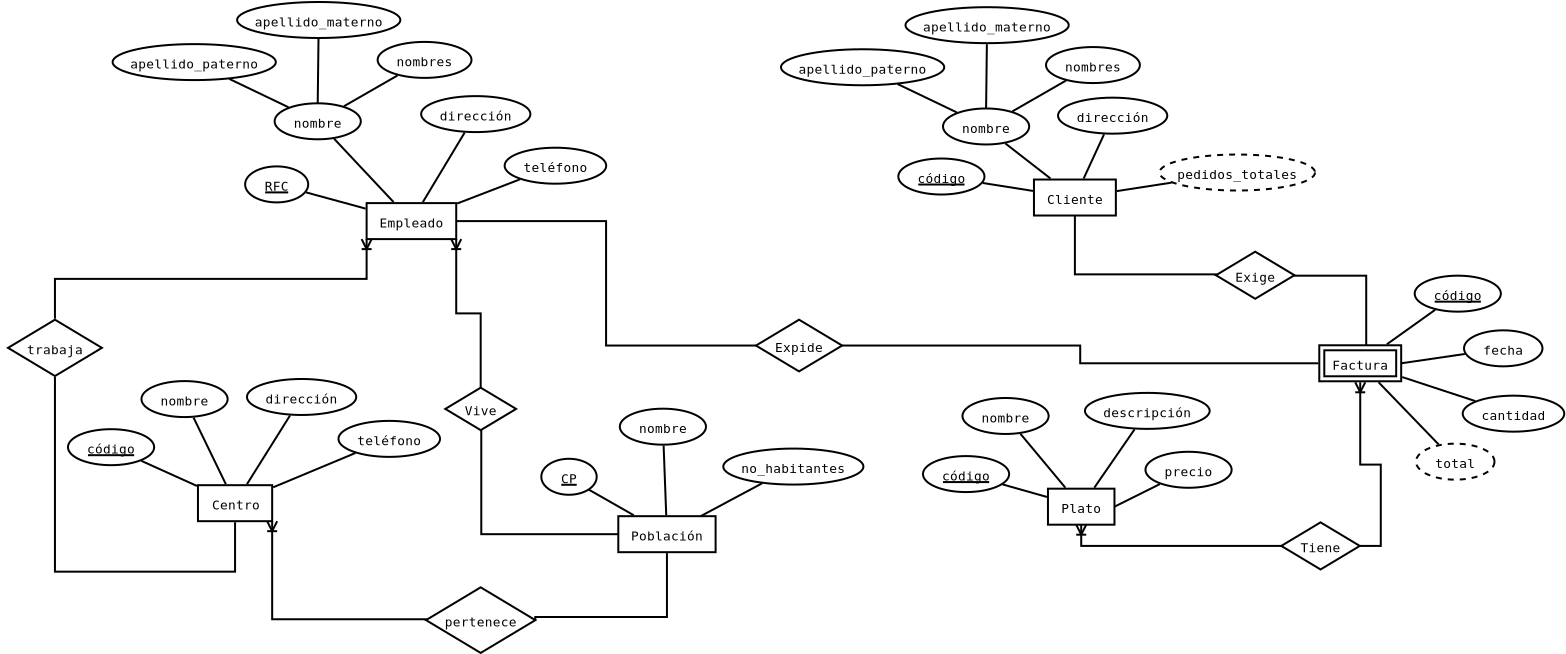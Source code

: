 <?xml version="1.0" encoding="UTF-8"?>
<dia:diagram xmlns:dia="http://www.lysator.liu.se/~alla/dia/">
  <dia:layer name="Fondo" visible="true" active="true">
    <dia:group>
      <dia:object type="ER - Entity" version="0" id="O0">
        <dia:attribute name="obj_pos">
          <dia:point val="4.25,10.683"/>
        </dia:attribute>
        <dia:attribute name="obj_bb">
          <dia:rectangle val="4.2,10.633;8.01,12.533"/>
        </dia:attribute>
        <dia:attribute name="elem_corner">
          <dia:point val="4.25,10.683"/>
        </dia:attribute>
        <dia:attribute name="elem_width">
          <dia:real val="3.71"/>
        </dia:attribute>
        <dia:attribute name="elem_height">
          <dia:real val="1.8"/>
        </dia:attribute>
        <dia:attribute name="border_width">
          <dia:real val="0.1"/>
        </dia:attribute>
        <dia:attribute name="border_color">
          <dia:color val="#000000"/>
        </dia:attribute>
        <dia:attribute name="inner_color">
          <dia:color val="#ffffff"/>
        </dia:attribute>
        <dia:attribute name="name">
          <dia:string>#Centro#</dia:string>
        </dia:attribute>
        <dia:attribute name="weak">
          <dia:boolean val="false"/>
        </dia:attribute>
        <dia:attribute name="associative">
          <dia:boolean val="false"/>
        </dia:attribute>
        <dia:attribute name="font">
          <dia:font family="monospace" style="0" name="Courier"/>
        </dia:attribute>
        <dia:attribute name="font_height">
          <dia:real val="0.8"/>
        </dia:attribute>
      </dia:object>
      <dia:object type="ER - Attribute" version="0" id="O1">
        <dia:attribute name="obj_pos">
          <dia:point val="-2.25,7.883"/>
        </dia:attribute>
        <dia:attribute name="obj_bb">
          <dia:rectangle val="-2.3,7.833;2.11,9.733"/>
        </dia:attribute>
        <dia:attribute name="elem_corner">
          <dia:point val="-2.25,7.883"/>
        </dia:attribute>
        <dia:attribute name="elem_width">
          <dia:real val="4.31"/>
        </dia:attribute>
        <dia:attribute name="elem_height">
          <dia:real val="1.8"/>
        </dia:attribute>
        <dia:attribute name="border_width">
          <dia:real val="0.1"/>
        </dia:attribute>
        <dia:attribute name="border_color">
          <dia:color val="#000000"/>
        </dia:attribute>
        <dia:attribute name="inner_color">
          <dia:color val="#ffffff"/>
        </dia:attribute>
        <dia:attribute name="name">
          <dia:string>#código#</dia:string>
        </dia:attribute>
        <dia:attribute name="key">
          <dia:boolean val="true"/>
        </dia:attribute>
        <dia:attribute name="weak_key">
          <dia:boolean val="false"/>
        </dia:attribute>
        <dia:attribute name="derived">
          <dia:boolean val="false"/>
        </dia:attribute>
        <dia:attribute name="multivalued">
          <dia:boolean val="false"/>
        </dia:attribute>
        <dia:attribute name="font">
          <dia:font family="monospace" style="0" name="Courier"/>
        </dia:attribute>
        <dia:attribute name="font_height">
          <dia:real val="0.8"/>
        </dia:attribute>
      </dia:object>
      <dia:object type="ER - Attribute" version="0" id="O2">
        <dia:attribute name="obj_pos">
          <dia:point val="1.425,5.478"/>
        </dia:attribute>
        <dia:attribute name="obj_bb">
          <dia:rectangle val="1.375,5.428;5.785,7.328"/>
        </dia:attribute>
        <dia:attribute name="elem_corner">
          <dia:point val="1.425,5.478"/>
        </dia:attribute>
        <dia:attribute name="elem_width">
          <dia:real val="4.31"/>
        </dia:attribute>
        <dia:attribute name="elem_height">
          <dia:real val="1.8"/>
        </dia:attribute>
        <dia:attribute name="border_width">
          <dia:real val="0.1"/>
        </dia:attribute>
        <dia:attribute name="border_color">
          <dia:color val="#000000"/>
        </dia:attribute>
        <dia:attribute name="inner_color">
          <dia:color val="#ffffff"/>
        </dia:attribute>
        <dia:attribute name="name">
          <dia:string>#nombre#</dia:string>
        </dia:attribute>
        <dia:attribute name="key">
          <dia:boolean val="false"/>
        </dia:attribute>
        <dia:attribute name="weak_key">
          <dia:boolean val="false"/>
        </dia:attribute>
        <dia:attribute name="derived">
          <dia:boolean val="false"/>
        </dia:attribute>
        <dia:attribute name="multivalued">
          <dia:boolean val="false"/>
        </dia:attribute>
        <dia:attribute name="font">
          <dia:font family="monospace" style="0" name="Courier"/>
        </dia:attribute>
        <dia:attribute name="font_height">
          <dia:real val="0.8"/>
        </dia:attribute>
      </dia:object>
      <dia:object type="ER - Attribute" version="0" id="O3">
        <dia:attribute name="obj_pos">
          <dia:point val="6.7,5.373"/>
        </dia:attribute>
        <dia:attribute name="obj_bb">
          <dia:rectangle val="6.65,5.323;12.215,7.223"/>
        </dia:attribute>
        <dia:attribute name="elem_corner">
          <dia:point val="6.7,5.373"/>
        </dia:attribute>
        <dia:attribute name="elem_width">
          <dia:real val="5.465"/>
        </dia:attribute>
        <dia:attribute name="elem_height">
          <dia:real val="1.8"/>
        </dia:attribute>
        <dia:attribute name="border_width">
          <dia:real val="0.1"/>
        </dia:attribute>
        <dia:attribute name="border_color">
          <dia:color val="#000000"/>
        </dia:attribute>
        <dia:attribute name="inner_color">
          <dia:color val="#ffffff"/>
        </dia:attribute>
        <dia:attribute name="name">
          <dia:string>#dirección#</dia:string>
        </dia:attribute>
        <dia:attribute name="key">
          <dia:boolean val="false"/>
        </dia:attribute>
        <dia:attribute name="weak_key">
          <dia:boolean val="false"/>
        </dia:attribute>
        <dia:attribute name="derived">
          <dia:boolean val="false"/>
        </dia:attribute>
        <dia:attribute name="multivalued">
          <dia:boolean val="false"/>
        </dia:attribute>
        <dia:attribute name="font">
          <dia:font family="monospace" style="0" name="Courier"/>
        </dia:attribute>
        <dia:attribute name="font_height">
          <dia:real val="0.8"/>
        </dia:attribute>
      </dia:object>
      <dia:object type="ER - Attribute" version="0" id="O4">
        <dia:attribute name="obj_pos">
          <dia:point val="11.275,7.468"/>
        </dia:attribute>
        <dia:attribute name="obj_bb">
          <dia:rectangle val="11.225,7.418;16.405,9.318"/>
        </dia:attribute>
        <dia:attribute name="elem_corner">
          <dia:point val="11.275,7.468"/>
        </dia:attribute>
        <dia:attribute name="elem_width">
          <dia:real val="5.08"/>
        </dia:attribute>
        <dia:attribute name="elem_height">
          <dia:real val="1.8"/>
        </dia:attribute>
        <dia:attribute name="border_width">
          <dia:real val="0.1"/>
        </dia:attribute>
        <dia:attribute name="border_color">
          <dia:color val="#000000"/>
        </dia:attribute>
        <dia:attribute name="inner_color">
          <dia:color val="#ffffff"/>
        </dia:attribute>
        <dia:attribute name="name">
          <dia:string>#teléfono#</dia:string>
        </dia:attribute>
        <dia:attribute name="key">
          <dia:boolean val="false"/>
        </dia:attribute>
        <dia:attribute name="weak_key">
          <dia:boolean val="false"/>
        </dia:attribute>
        <dia:attribute name="derived">
          <dia:boolean val="false"/>
        </dia:attribute>
        <dia:attribute name="multivalued">
          <dia:boolean val="false"/>
        </dia:attribute>
        <dia:attribute name="font">
          <dia:font family="monospace" style="0" name="Courier"/>
        </dia:attribute>
        <dia:attribute name="font_height">
          <dia:real val="0.8"/>
        </dia:attribute>
      </dia:object>
      <dia:object type="Standard - Line" version="0" id="O5">
        <dia:attribute name="obj_pos">
          <dia:point val="1.413,9.465"/>
        </dia:attribute>
        <dia:attribute name="obj_bb">
          <dia:rectangle val="1.347,9.398;4.266,10.789"/>
        </dia:attribute>
        <dia:attribute name="conn_endpoints">
          <dia:point val="1.413,9.465"/>
          <dia:point val="4.2,10.723"/>
        </dia:attribute>
        <dia:attribute name="numcp">
          <dia:int val="1"/>
        </dia:attribute>
        <dia:connections>
          <dia:connection handle="0" to="O1" connection="8"/>
          <dia:connection handle="1" to="O0" connection="8"/>
        </dia:connections>
      </dia:object>
      <dia:object type="Standard - Line" version="0" id="O6">
        <dia:attribute name="obj_pos">
          <dia:point val="4.029,7.305"/>
        </dia:attribute>
        <dia:attribute name="obj_bb">
          <dia:rectangle val="3.963,7.238;5.712,10.702"/>
        </dia:attribute>
        <dia:attribute name="conn_endpoints">
          <dia:point val="4.029,7.305"/>
          <dia:point val="5.645,10.635"/>
        </dia:attribute>
        <dia:attribute name="numcp">
          <dia:int val="1"/>
        </dia:attribute>
        <dia:connections>
          <dia:connection handle="0" to="O2" connection="8"/>
          <dia:connection handle="1" to="O0" connection="8"/>
        </dia:connections>
      </dia:object>
      <dia:object type="Standard - Line" version="0" id="O7">
        <dia:attribute name="obj_pos">
          <dia:point val="8.854,7.197"/>
        </dia:attribute>
        <dia:attribute name="obj_bb">
          <dia:rectangle val="6.631,7.128;8.923,10.703"/>
        </dia:attribute>
        <dia:attribute name="conn_endpoints">
          <dia:point val="8.854,7.197"/>
          <dia:point val="6.7,10.634"/>
        </dia:attribute>
        <dia:attribute name="numcp">
          <dia:int val="1"/>
        </dia:attribute>
        <dia:connections>
          <dia:connection handle="0" to="O3" connection="8"/>
          <dia:connection handle="1" to="O0" connection="8"/>
        </dia:connections>
      </dia:object>
      <dia:object type="Standard - Line" version="0" id="O8">
        <dia:attribute name="obj_pos">
          <dia:point val="12.124,9.073"/>
        </dia:attribute>
        <dia:attribute name="obj_bb">
          <dia:rectangle val="7.945,9.008;12.19,10.854"/>
        </dia:attribute>
        <dia:attribute name="conn_endpoints">
          <dia:point val="12.124,9.073"/>
          <dia:point val="8.01,10.789"/>
        </dia:attribute>
        <dia:attribute name="numcp">
          <dia:int val="1"/>
        </dia:attribute>
        <dia:connections>
          <dia:connection handle="0" to="O4" connection="8"/>
          <dia:connection handle="1" to="O0" connection="8"/>
        </dia:connections>
      </dia:object>
    </dia:group>
    <dia:group>
      <dia:object type="ER - Entity" version="0" id="O9">
        <dia:attribute name="obj_pos">
          <dia:point val="25.267,12.233"/>
        </dia:attribute>
        <dia:attribute name="obj_bb">
          <dia:rectangle val="25.217,12.183;30.182,14.083"/>
        </dia:attribute>
        <dia:attribute name="elem_corner">
          <dia:point val="25.267,12.233"/>
        </dia:attribute>
        <dia:attribute name="elem_width">
          <dia:real val="4.865"/>
        </dia:attribute>
        <dia:attribute name="elem_height">
          <dia:real val="1.8"/>
        </dia:attribute>
        <dia:attribute name="border_width">
          <dia:real val="0.1"/>
        </dia:attribute>
        <dia:attribute name="border_color">
          <dia:color val="#000000"/>
        </dia:attribute>
        <dia:attribute name="inner_color">
          <dia:color val="#ffffff"/>
        </dia:attribute>
        <dia:attribute name="name">
          <dia:string>#Población#</dia:string>
        </dia:attribute>
        <dia:attribute name="weak">
          <dia:boolean val="false"/>
        </dia:attribute>
        <dia:attribute name="associative">
          <dia:boolean val="false"/>
        </dia:attribute>
        <dia:attribute name="font">
          <dia:font family="monospace" style="0" name="Courier"/>
        </dia:attribute>
        <dia:attribute name="font_height">
          <dia:real val="0.8"/>
        </dia:attribute>
      </dia:object>
      <dia:object type="ER - Attribute" version="0" id="O10">
        <dia:attribute name="obj_pos">
          <dia:point val="21.417,9.363"/>
        </dia:attribute>
        <dia:attribute name="obj_bb">
          <dia:rectangle val="21.367,9.313;24.237,11.213"/>
        </dia:attribute>
        <dia:attribute name="elem_corner">
          <dia:point val="21.417,9.363"/>
        </dia:attribute>
        <dia:attribute name="elem_width">
          <dia:real val="2.77"/>
        </dia:attribute>
        <dia:attribute name="elem_height">
          <dia:real val="1.8"/>
        </dia:attribute>
        <dia:attribute name="border_width">
          <dia:real val="0.1"/>
        </dia:attribute>
        <dia:attribute name="border_color">
          <dia:color val="#000000"/>
        </dia:attribute>
        <dia:attribute name="inner_color">
          <dia:color val="#ffffff"/>
        </dia:attribute>
        <dia:attribute name="name">
          <dia:string>#CP#</dia:string>
        </dia:attribute>
        <dia:attribute name="key">
          <dia:boolean val="true"/>
        </dia:attribute>
        <dia:attribute name="weak_key">
          <dia:boolean val="false"/>
        </dia:attribute>
        <dia:attribute name="derived">
          <dia:boolean val="false"/>
        </dia:attribute>
        <dia:attribute name="multivalued">
          <dia:boolean val="false"/>
        </dia:attribute>
        <dia:attribute name="font">
          <dia:font family="monospace" style="0" name="Courier"/>
        </dia:attribute>
        <dia:attribute name="font_height">
          <dia:real val="0.8"/>
        </dia:attribute>
      </dia:object>
      <dia:object type="ER - Attribute" version="0" id="O11">
        <dia:attribute name="obj_pos">
          <dia:point val="25.342,6.858"/>
        </dia:attribute>
        <dia:attribute name="obj_bb">
          <dia:rectangle val="25.292,6.808;29.702,8.708"/>
        </dia:attribute>
        <dia:attribute name="elem_corner">
          <dia:point val="25.342,6.858"/>
        </dia:attribute>
        <dia:attribute name="elem_width">
          <dia:real val="4.31"/>
        </dia:attribute>
        <dia:attribute name="elem_height">
          <dia:real val="1.8"/>
        </dia:attribute>
        <dia:attribute name="border_width">
          <dia:real val="0.1"/>
        </dia:attribute>
        <dia:attribute name="border_color">
          <dia:color val="#000000"/>
        </dia:attribute>
        <dia:attribute name="inner_color">
          <dia:color val="#ffffff"/>
        </dia:attribute>
        <dia:attribute name="name">
          <dia:string>#nombre#</dia:string>
        </dia:attribute>
        <dia:attribute name="key">
          <dia:boolean val="false"/>
        </dia:attribute>
        <dia:attribute name="weak_key">
          <dia:boolean val="false"/>
        </dia:attribute>
        <dia:attribute name="derived">
          <dia:boolean val="false"/>
        </dia:attribute>
        <dia:attribute name="multivalued">
          <dia:boolean val="false"/>
        </dia:attribute>
        <dia:attribute name="font">
          <dia:font family="monospace" style="0" name="Courier"/>
        </dia:attribute>
        <dia:attribute name="font_height">
          <dia:real val="0.8"/>
        </dia:attribute>
      </dia:object>
      <dia:object type="ER - Attribute" version="0" id="O12">
        <dia:attribute name="obj_pos">
          <dia:point val="30.517,8.853"/>
        </dia:attribute>
        <dia:attribute name="obj_bb">
          <dia:rectangle val="30.467,8.803;37.572,10.703"/>
        </dia:attribute>
        <dia:attribute name="elem_corner">
          <dia:point val="30.517,8.853"/>
        </dia:attribute>
        <dia:attribute name="elem_width">
          <dia:real val="7.005"/>
        </dia:attribute>
        <dia:attribute name="elem_height">
          <dia:real val="1.8"/>
        </dia:attribute>
        <dia:attribute name="border_width">
          <dia:real val="0.1"/>
        </dia:attribute>
        <dia:attribute name="border_color">
          <dia:color val="#000000"/>
        </dia:attribute>
        <dia:attribute name="inner_color">
          <dia:color val="#ffffff"/>
        </dia:attribute>
        <dia:attribute name="name">
          <dia:string>#no_habitantes#</dia:string>
        </dia:attribute>
        <dia:attribute name="key">
          <dia:boolean val="false"/>
        </dia:attribute>
        <dia:attribute name="weak_key">
          <dia:boolean val="false"/>
        </dia:attribute>
        <dia:attribute name="derived">
          <dia:boolean val="false"/>
        </dia:attribute>
        <dia:attribute name="multivalued">
          <dia:boolean val="false"/>
        </dia:attribute>
        <dia:attribute name="font">
          <dia:font family="monospace" style="0" name="Courier"/>
        </dia:attribute>
        <dia:attribute name="font_height">
          <dia:real val="0.8"/>
        </dia:attribute>
      </dia:object>
      <dia:object type="Standard - Line" version="0" id="O13">
        <dia:attribute name="obj_pos">
          <dia:point val="23.781,10.9"/>
        </dia:attribute>
        <dia:attribute name="obj_bb">
          <dia:rectangle val="23.713,10.832;26.101,12.251"/>
        </dia:attribute>
        <dia:attribute name="conn_endpoints">
          <dia:point val="23.781,10.9"/>
          <dia:point val="26.032,12.183"/>
        </dia:attribute>
        <dia:attribute name="numcp">
          <dia:int val="1"/>
        </dia:attribute>
        <dia:connections>
          <dia:connection handle="0" to="O10" connection="7"/>
          <dia:connection handle="1" to="O9" connection="8"/>
        </dia:connections>
      </dia:object>
      <dia:object type="Standard - Line" version="0" id="O14">
        <dia:attribute name="obj_pos">
          <dia:point val="27.532,8.706"/>
        </dia:attribute>
        <dia:attribute name="obj_bb">
          <dia:rectangle val="27.48,8.654;27.715,12.238"/>
        </dia:attribute>
        <dia:attribute name="conn_endpoints">
          <dia:point val="27.532,8.706"/>
          <dia:point val="27.663,12.186"/>
        </dia:attribute>
        <dia:attribute name="numcp">
          <dia:int val="1"/>
        </dia:attribute>
        <dia:connections>
          <dia:connection handle="0" to="O11" connection="8"/>
          <dia:connection handle="1" to="O9" connection="8"/>
        </dia:connections>
      </dia:object>
      <dia:object type="Standard - Line" version="0" id="O15">
        <dia:attribute name="obj_pos">
          <dia:point val="32.461,10.587"/>
        </dia:attribute>
        <dia:attribute name="obj_bb">
          <dia:rectangle val="29.31,10.519;32.529,12.303"/>
        </dia:attribute>
        <dia:attribute name="conn_endpoints">
          <dia:point val="32.461,10.587"/>
          <dia:point val="29.378,12.236"/>
        </dia:attribute>
        <dia:attribute name="numcp">
          <dia:int val="1"/>
        </dia:attribute>
        <dia:connections>
          <dia:connection handle="0" to="O12" connection="8"/>
          <dia:connection handle="1" to="O9" connection="8"/>
        </dia:connections>
      </dia:object>
    </dia:group>
    <dia:group>
      <dia:object type="ER - Entity" version="0" id="O16">
        <dia:attribute name="obj_pos">
          <dia:point val="46.75,10.858"/>
        </dia:attribute>
        <dia:attribute name="obj_bb">
          <dia:rectangle val="46.7,10.808;50.125,12.708"/>
        </dia:attribute>
        <dia:attribute name="elem_corner">
          <dia:point val="46.75,10.858"/>
        </dia:attribute>
        <dia:attribute name="elem_width">
          <dia:real val="3.325"/>
        </dia:attribute>
        <dia:attribute name="elem_height">
          <dia:real val="1.8"/>
        </dia:attribute>
        <dia:attribute name="border_width">
          <dia:real val="0.1"/>
        </dia:attribute>
        <dia:attribute name="border_color">
          <dia:color val="#000000"/>
        </dia:attribute>
        <dia:attribute name="inner_color">
          <dia:color val="#ffffff"/>
        </dia:attribute>
        <dia:attribute name="name">
          <dia:string>#Plato#</dia:string>
        </dia:attribute>
        <dia:attribute name="weak">
          <dia:boolean val="false"/>
        </dia:attribute>
        <dia:attribute name="associative">
          <dia:boolean val="false"/>
        </dia:attribute>
        <dia:attribute name="font">
          <dia:font family="monospace" style="0" name="Courier"/>
        </dia:attribute>
        <dia:attribute name="font_height">
          <dia:real val="0.8"/>
        </dia:attribute>
      </dia:object>
      <dia:object type="ER - Attribute" version="0" id="O17">
        <dia:attribute name="obj_pos">
          <dia:point val="40.5,9.228"/>
        </dia:attribute>
        <dia:attribute name="obj_bb">
          <dia:rectangle val="40.45,9.178;44.86,11.078"/>
        </dia:attribute>
        <dia:attribute name="elem_corner">
          <dia:point val="40.5,9.228"/>
        </dia:attribute>
        <dia:attribute name="elem_width">
          <dia:real val="4.31"/>
        </dia:attribute>
        <dia:attribute name="elem_height">
          <dia:real val="1.8"/>
        </dia:attribute>
        <dia:attribute name="border_width">
          <dia:real val="0.1"/>
        </dia:attribute>
        <dia:attribute name="border_color">
          <dia:color val="#000000"/>
        </dia:attribute>
        <dia:attribute name="inner_color">
          <dia:color val="#ffffff"/>
        </dia:attribute>
        <dia:attribute name="name">
          <dia:string>#código#</dia:string>
        </dia:attribute>
        <dia:attribute name="key">
          <dia:boolean val="true"/>
        </dia:attribute>
        <dia:attribute name="weak_key">
          <dia:boolean val="false"/>
        </dia:attribute>
        <dia:attribute name="derived">
          <dia:boolean val="false"/>
        </dia:attribute>
        <dia:attribute name="multivalued">
          <dia:boolean val="false"/>
        </dia:attribute>
        <dia:attribute name="font">
          <dia:font family="monospace" style="0" name="Courier"/>
        </dia:attribute>
        <dia:attribute name="font_height">
          <dia:real val="0.8"/>
        </dia:attribute>
      </dia:object>
      <dia:object type="ER - Attribute" version="0" id="O18">
        <dia:attribute name="obj_pos">
          <dia:point val="42.475,6.323"/>
        </dia:attribute>
        <dia:attribute name="obj_bb">
          <dia:rectangle val="42.425,6.273;46.835,8.173"/>
        </dia:attribute>
        <dia:attribute name="elem_corner">
          <dia:point val="42.475,6.323"/>
        </dia:attribute>
        <dia:attribute name="elem_width">
          <dia:real val="4.31"/>
        </dia:attribute>
        <dia:attribute name="elem_height">
          <dia:real val="1.8"/>
        </dia:attribute>
        <dia:attribute name="border_width">
          <dia:real val="0.1"/>
        </dia:attribute>
        <dia:attribute name="border_color">
          <dia:color val="#000000"/>
        </dia:attribute>
        <dia:attribute name="inner_color">
          <dia:color val="#ffffff"/>
        </dia:attribute>
        <dia:attribute name="name">
          <dia:string>#nombre#</dia:string>
        </dia:attribute>
        <dia:attribute name="key">
          <dia:boolean val="false"/>
        </dia:attribute>
        <dia:attribute name="weak_key">
          <dia:boolean val="false"/>
        </dia:attribute>
        <dia:attribute name="derived">
          <dia:boolean val="false"/>
        </dia:attribute>
        <dia:attribute name="multivalued">
          <dia:boolean val="false"/>
        </dia:attribute>
        <dia:attribute name="font">
          <dia:font family="monospace" style="0" name="Courier"/>
        </dia:attribute>
        <dia:attribute name="font_height">
          <dia:real val="0.8"/>
        </dia:attribute>
      </dia:object>
      <dia:object type="ER - Attribute" version="0" id="O19">
        <dia:attribute name="obj_pos">
          <dia:point val="48.6,6.068"/>
        </dia:attribute>
        <dia:attribute name="obj_bb">
          <dia:rectangle val="48.55,6.018;54.885,7.918"/>
        </dia:attribute>
        <dia:attribute name="elem_corner">
          <dia:point val="48.6,6.068"/>
        </dia:attribute>
        <dia:attribute name="elem_width">
          <dia:real val="6.235"/>
        </dia:attribute>
        <dia:attribute name="elem_height">
          <dia:real val="1.8"/>
        </dia:attribute>
        <dia:attribute name="border_width">
          <dia:real val="0.1"/>
        </dia:attribute>
        <dia:attribute name="border_color">
          <dia:color val="#000000"/>
        </dia:attribute>
        <dia:attribute name="inner_color">
          <dia:color val="#ffffff"/>
        </dia:attribute>
        <dia:attribute name="name">
          <dia:string>#descripción#</dia:string>
        </dia:attribute>
        <dia:attribute name="key">
          <dia:boolean val="false"/>
        </dia:attribute>
        <dia:attribute name="weak_key">
          <dia:boolean val="false"/>
        </dia:attribute>
        <dia:attribute name="derived">
          <dia:boolean val="false"/>
        </dia:attribute>
        <dia:attribute name="multivalued">
          <dia:boolean val="false"/>
        </dia:attribute>
        <dia:attribute name="font">
          <dia:font family="monospace" style="0" name="Courier"/>
        </dia:attribute>
        <dia:attribute name="font_height">
          <dia:real val="0.8"/>
        </dia:attribute>
      </dia:object>
      <dia:object type="ER - Attribute" version="0" id="O20">
        <dia:attribute name="obj_pos">
          <dia:point val="51.625,9.013"/>
        </dia:attribute>
        <dia:attribute name="obj_bb">
          <dia:rectangle val="51.575,8.963;55.985,10.863"/>
        </dia:attribute>
        <dia:attribute name="elem_corner">
          <dia:point val="51.625,9.013"/>
        </dia:attribute>
        <dia:attribute name="elem_width">
          <dia:real val="4.31"/>
        </dia:attribute>
        <dia:attribute name="elem_height">
          <dia:real val="1.8"/>
        </dia:attribute>
        <dia:attribute name="border_width">
          <dia:real val="0.1"/>
        </dia:attribute>
        <dia:attribute name="border_color">
          <dia:color val="#000000"/>
        </dia:attribute>
        <dia:attribute name="inner_color">
          <dia:color val="#ffffff"/>
        </dia:attribute>
        <dia:attribute name="name">
          <dia:string>#precio#</dia:string>
        </dia:attribute>
        <dia:attribute name="key">
          <dia:boolean val="false"/>
        </dia:attribute>
        <dia:attribute name="weak_key">
          <dia:boolean val="false"/>
        </dia:attribute>
        <dia:attribute name="derived">
          <dia:boolean val="false"/>
        </dia:attribute>
        <dia:attribute name="multivalued">
          <dia:boolean val="false"/>
        </dia:attribute>
        <dia:attribute name="font">
          <dia:font family="monospace" style="0" name="Courier"/>
        </dia:attribute>
        <dia:attribute name="font_height">
          <dia:real val="0.8"/>
        </dia:attribute>
      </dia:object>
      <dia:object type="Standard - Line" version="0" id="O21">
        <dia:attribute name="obj_pos">
          <dia:point val="44.487,10.647"/>
        </dia:attribute>
        <dia:attribute name="obj_bb">
          <dia:rectangle val="44.425,10.585;46.761,11.335"/>
        </dia:attribute>
        <dia:attribute name="conn_endpoints">
          <dia:point val="44.487,10.647"/>
          <dia:point val="46.7,11.273"/>
        </dia:attribute>
        <dia:attribute name="numcp">
          <dia:int val="1"/>
        </dia:attribute>
        <dia:connections>
          <dia:connection handle="0" to="O17" connection="8"/>
          <dia:connection handle="1" to="O16" connection="8"/>
        </dia:connections>
      </dia:object>
      <dia:object type="Standard - Line" version="0" id="O22">
        <dia:attribute name="obj_pos">
          <dia:point val="45.371,8.112"/>
        </dia:attribute>
        <dia:attribute name="obj_bb">
          <dia:rectangle val="45.301,8.041;47.69,10.879"/>
        </dia:attribute>
        <dia:attribute name="conn_endpoints">
          <dia:point val="45.371,8.112"/>
          <dia:point val="47.62,10.808"/>
        </dia:attribute>
        <dia:attribute name="numcp">
          <dia:int val="1"/>
        </dia:attribute>
        <dia:connections>
          <dia:connection handle="0" to="O18" connection="8"/>
          <dia:connection handle="1" to="O16" connection="8"/>
        </dia:connections>
      </dia:object>
      <dia:object type="Standard - Line" version="0" id="O23">
        <dia:attribute name="obj_pos">
          <dia:point val="51.081,7.891"/>
        </dia:attribute>
        <dia:attribute name="obj_bb">
          <dia:rectangle val="48.998,7.821;51.15,10.878"/>
        </dia:attribute>
        <dia:attribute name="conn_endpoints">
          <dia:point val="51.081,7.891"/>
          <dia:point val="49.068,10.808"/>
        </dia:attribute>
        <dia:attribute name="numcp">
          <dia:int val="1"/>
        </dia:attribute>
        <dia:connections>
          <dia:connection handle="0" to="O19" connection="8"/>
          <dia:connection handle="1" to="O16" connection="8"/>
        </dia:connections>
      </dia:object>
      <dia:object type="Standard - Line" version="0" id="O24">
        <dia:attribute name="obj_pos">
          <dia:point val="52.35,10.625"/>
        </dia:attribute>
        <dia:attribute name="obj_bb">
          <dia:rectangle val="50.008,10.558;52.417,11.825"/>
        </dia:attribute>
        <dia:attribute name="conn_endpoints">
          <dia:point val="52.35,10.625"/>
          <dia:point val="50.075,11.758"/>
        </dia:attribute>
        <dia:attribute name="numcp">
          <dia:int val="1"/>
        </dia:attribute>
        <dia:connections>
          <dia:connection handle="0" to="O20" connection="8"/>
          <dia:connection handle="1" to="O16" connection="4"/>
        </dia:connections>
      </dia:object>
    </dia:group>
    <dia:object type="ER - Entity" version="0" id="O25">
      <dia:attribute name="obj_pos">
        <dia:point val="12.683,-3.421"/>
      </dia:attribute>
      <dia:attribute name="obj_bb">
        <dia:rectangle val="12.633,-3.471;17.213,-1.571"/>
      </dia:attribute>
      <dia:attribute name="elem_corner">
        <dia:point val="12.683,-3.421"/>
      </dia:attribute>
      <dia:attribute name="elem_width">
        <dia:real val="4.48"/>
      </dia:attribute>
      <dia:attribute name="elem_height">
        <dia:real val="1.8"/>
      </dia:attribute>
      <dia:attribute name="border_width">
        <dia:real val="0.1"/>
      </dia:attribute>
      <dia:attribute name="border_color">
        <dia:color val="#000000"/>
      </dia:attribute>
      <dia:attribute name="inner_color">
        <dia:color val="#ffffff"/>
      </dia:attribute>
      <dia:attribute name="name">
        <dia:string>#Empleado#</dia:string>
      </dia:attribute>
      <dia:attribute name="weak">
        <dia:boolean val="false"/>
      </dia:attribute>
      <dia:attribute name="associative">
        <dia:boolean val="false"/>
      </dia:attribute>
      <dia:attribute name="font">
        <dia:font family="monospace" style="0" name="Courier"/>
      </dia:attribute>
      <dia:attribute name="font_height">
        <dia:real val="0.8"/>
      </dia:attribute>
    </dia:object>
    <dia:object type="ER - Attribute" version="0" id="O26">
      <dia:attribute name="obj_pos">
        <dia:point val="6.608,-5.256"/>
      </dia:attribute>
      <dia:attribute name="obj_bb">
        <dia:rectangle val="6.558,-5.306;9.813,-3.406"/>
      </dia:attribute>
      <dia:attribute name="elem_corner">
        <dia:point val="6.608,-5.256"/>
      </dia:attribute>
      <dia:attribute name="elem_width">
        <dia:real val="3.155"/>
      </dia:attribute>
      <dia:attribute name="elem_height">
        <dia:real val="1.8"/>
      </dia:attribute>
      <dia:attribute name="border_width">
        <dia:real val="0.1"/>
      </dia:attribute>
      <dia:attribute name="border_color">
        <dia:color val="#000000"/>
      </dia:attribute>
      <dia:attribute name="inner_color">
        <dia:color val="#ffffff"/>
      </dia:attribute>
      <dia:attribute name="name">
        <dia:string>#RFC#</dia:string>
      </dia:attribute>
      <dia:attribute name="key">
        <dia:boolean val="true"/>
      </dia:attribute>
      <dia:attribute name="weak_key">
        <dia:boolean val="false"/>
      </dia:attribute>
      <dia:attribute name="derived">
        <dia:boolean val="false"/>
      </dia:attribute>
      <dia:attribute name="multivalued">
        <dia:boolean val="false"/>
      </dia:attribute>
      <dia:attribute name="font">
        <dia:font family="monospace" style="0" name="Courier"/>
      </dia:attribute>
      <dia:attribute name="font_height">
        <dia:real val="0.8"/>
      </dia:attribute>
    </dia:object>
    <dia:group>
      <dia:object type="ER - Attribute" version="0" id="O27">
        <dia:attribute name="obj_pos">
          <dia:point val="8.083,-8.411"/>
        </dia:attribute>
        <dia:attribute name="obj_bb">
          <dia:rectangle val="8.033,-8.461;12.443,-6.561"/>
        </dia:attribute>
        <dia:attribute name="elem_corner">
          <dia:point val="8.083,-8.411"/>
        </dia:attribute>
        <dia:attribute name="elem_width">
          <dia:real val="4.31"/>
        </dia:attribute>
        <dia:attribute name="elem_height">
          <dia:real val="1.8"/>
        </dia:attribute>
        <dia:attribute name="border_width">
          <dia:real val="0.1"/>
        </dia:attribute>
        <dia:attribute name="border_color">
          <dia:color val="#000000"/>
        </dia:attribute>
        <dia:attribute name="inner_color">
          <dia:color val="#ffffff"/>
        </dia:attribute>
        <dia:attribute name="name">
          <dia:string>#nombre#</dia:string>
        </dia:attribute>
        <dia:attribute name="key">
          <dia:boolean val="false"/>
        </dia:attribute>
        <dia:attribute name="weak_key">
          <dia:boolean val="false"/>
        </dia:attribute>
        <dia:attribute name="derived">
          <dia:boolean val="false"/>
        </dia:attribute>
        <dia:attribute name="multivalued">
          <dia:boolean val="false"/>
        </dia:attribute>
        <dia:attribute name="font">
          <dia:font family="monospace" style="0" name="Courier"/>
        </dia:attribute>
        <dia:attribute name="font_height">
          <dia:real val="0.8"/>
        </dia:attribute>
      </dia:object>
      <dia:object type="ER - Attribute" version="0" id="O28">
        <dia:attribute name="obj_pos">
          <dia:point val="-0.017,-11.371"/>
        </dia:attribute>
        <dia:attribute name="obj_bb">
          <dia:rectangle val="-0.067,-11.421;8.193,-9.521"/>
        </dia:attribute>
        <dia:attribute name="elem_corner">
          <dia:point val="-0.017,-11.371"/>
        </dia:attribute>
        <dia:attribute name="elem_width">
          <dia:real val="8.16"/>
        </dia:attribute>
        <dia:attribute name="elem_height">
          <dia:real val="1.8"/>
        </dia:attribute>
        <dia:attribute name="border_width">
          <dia:real val="0.1"/>
        </dia:attribute>
        <dia:attribute name="border_color">
          <dia:color val="#000000"/>
        </dia:attribute>
        <dia:attribute name="inner_color">
          <dia:color val="#ffffff"/>
        </dia:attribute>
        <dia:attribute name="name">
          <dia:string>#apellido_paterno#</dia:string>
        </dia:attribute>
        <dia:attribute name="key">
          <dia:boolean val="false"/>
        </dia:attribute>
        <dia:attribute name="weak_key">
          <dia:boolean val="false"/>
        </dia:attribute>
        <dia:attribute name="derived">
          <dia:boolean val="false"/>
        </dia:attribute>
        <dia:attribute name="multivalued">
          <dia:boolean val="false"/>
        </dia:attribute>
        <dia:attribute name="font">
          <dia:font family="monospace" style="0" name="Courier"/>
        </dia:attribute>
        <dia:attribute name="font_height">
          <dia:real val="0.8"/>
        </dia:attribute>
      </dia:object>
      <dia:object type="ER - Attribute" version="0" id="O29">
        <dia:attribute name="obj_pos">
          <dia:point val="6.208,-13.476"/>
        </dia:attribute>
        <dia:attribute name="obj_bb">
          <dia:rectangle val="6.158,-13.526;14.418,-11.626"/>
        </dia:attribute>
        <dia:attribute name="elem_corner">
          <dia:point val="6.208,-13.476"/>
        </dia:attribute>
        <dia:attribute name="elem_width">
          <dia:real val="8.16"/>
        </dia:attribute>
        <dia:attribute name="elem_height">
          <dia:real val="1.8"/>
        </dia:attribute>
        <dia:attribute name="border_width">
          <dia:real val="0.1"/>
        </dia:attribute>
        <dia:attribute name="border_color">
          <dia:color val="#000000"/>
        </dia:attribute>
        <dia:attribute name="inner_color">
          <dia:color val="#ffffff"/>
        </dia:attribute>
        <dia:attribute name="name">
          <dia:string>#apellido_materno#</dia:string>
        </dia:attribute>
        <dia:attribute name="key">
          <dia:boolean val="false"/>
        </dia:attribute>
        <dia:attribute name="weak_key">
          <dia:boolean val="false"/>
        </dia:attribute>
        <dia:attribute name="derived">
          <dia:boolean val="false"/>
        </dia:attribute>
        <dia:attribute name="multivalued">
          <dia:boolean val="false"/>
        </dia:attribute>
        <dia:attribute name="font">
          <dia:font family="monospace" style="0" name="Courier"/>
        </dia:attribute>
        <dia:attribute name="font_height">
          <dia:real val="0.8"/>
        </dia:attribute>
      </dia:object>
      <dia:object type="ER - Attribute" version="0" id="O30">
        <dia:attribute name="obj_pos">
          <dia:point val="13.233,-11.481"/>
        </dia:attribute>
        <dia:attribute name="obj_bb">
          <dia:rectangle val="13.183,-11.531;17.978,-9.631"/>
        </dia:attribute>
        <dia:attribute name="elem_corner">
          <dia:point val="13.233,-11.481"/>
        </dia:attribute>
        <dia:attribute name="elem_width">
          <dia:real val="4.695"/>
        </dia:attribute>
        <dia:attribute name="elem_height">
          <dia:real val="1.8"/>
        </dia:attribute>
        <dia:attribute name="border_width">
          <dia:real val="0.1"/>
        </dia:attribute>
        <dia:attribute name="border_color">
          <dia:color val="#000000"/>
        </dia:attribute>
        <dia:attribute name="inner_color">
          <dia:color val="#ffffff"/>
        </dia:attribute>
        <dia:attribute name="name">
          <dia:string>#nombres#</dia:string>
        </dia:attribute>
        <dia:attribute name="key">
          <dia:boolean val="false"/>
        </dia:attribute>
        <dia:attribute name="weak_key">
          <dia:boolean val="false"/>
        </dia:attribute>
        <dia:attribute name="derived">
          <dia:boolean val="false"/>
        </dia:attribute>
        <dia:attribute name="multivalued">
          <dia:boolean val="false"/>
        </dia:attribute>
        <dia:attribute name="font">
          <dia:font family="monospace" style="0" name="Courier"/>
        </dia:attribute>
        <dia:attribute name="font_height">
          <dia:real val="0.8"/>
        </dia:attribute>
      </dia:object>
      <dia:object type="Standard - Line" version="0" id="O31">
        <dia:attribute name="obj_pos">
          <dia:point val="5.814,-9.632"/>
        </dia:attribute>
        <dia:attribute name="obj_bb">
          <dia:rectangle val="5.747,-9.698;8.845,-8.144"/>
        </dia:attribute>
        <dia:attribute name="conn_endpoints">
          <dia:point val="5.814,-9.632"/>
          <dia:point val="8.778,-8.211"/>
        </dia:attribute>
        <dia:attribute name="numcp">
          <dia:int val="1"/>
        </dia:attribute>
        <dia:connections>
          <dia:connection handle="0" to="O28" connection="8"/>
          <dia:connection handle="1" to="O27" connection="8"/>
        </dia:connections>
      </dia:object>
      <dia:object type="Standard - Line" version="0" id="O32">
        <dia:attribute name="obj_pos">
          <dia:point val="10.277,-11.626"/>
        </dia:attribute>
        <dia:attribute name="obj_bb">
          <dia:rectangle val="10.188,-11.676;10.328,-8.36"/>
        </dia:attribute>
        <dia:attribute name="conn_endpoints">
          <dia:point val="10.277,-11.626"/>
          <dia:point val="10.238,-8.411"/>
        </dia:attribute>
        <dia:attribute name="numcp">
          <dia:int val="1"/>
        </dia:attribute>
        <dia:connections>
          <dia:connection handle="0" to="O29" connection="8"/>
          <dia:connection handle="1" to="O27" connection="1"/>
        </dia:connections>
      </dia:object>
      <dia:object type="Standard - Line" version="0" id="O33">
        <dia:attribute name="obj_pos">
          <dia:point val="14.234,-9.807"/>
        </dia:attribute>
        <dia:attribute name="obj_bb">
          <dia:rectangle val="11.48,-9.875;14.303,-8.195"/>
        </dia:attribute>
        <dia:attribute name="conn_endpoints">
          <dia:point val="14.234,-9.807"/>
          <dia:point val="11.549,-8.264"/>
        </dia:attribute>
        <dia:attribute name="numcp">
          <dia:int val="1"/>
        </dia:attribute>
        <dia:connections>
          <dia:connection handle="0" to="O30" connection="8"/>
          <dia:connection handle="1" to="O27" connection="8"/>
        </dia:connections>
      </dia:object>
    </dia:group>
    <dia:object type="ER - Attribute" version="0" id="O34">
      <dia:attribute name="obj_pos">
        <dia:point val="15.408,-8.771"/>
      </dia:attribute>
      <dia:attribute name="obj_bb">
        <dia:rectangle val="15.358,-8.821;20.923,-6.921"/>
      </dia:attribute>
      <dia:attribute name="elem_corner">
        <dia:point val="15.408,-8.771"/>
      </dia:attribute>
      <dia:attribute name="elem_width">
        <dia:real val="5.465"/>
      </dia:attribute>
      <dia:attribute name="elem_height">
        <dia:real val="1.8"/>
      </dia:attribute>
      <dia:attribute name="border_width">
        <dia:real val="0.1"/>
      </dia:attribute>
      <dia:attribute name="border_color">
        <dia:color val="#000000"/>
      </dia:attribute>
      <dia:attribute name="inner_color">
        <dia:color val="#ffffff"/>
      </dia:attribute>
      <dia:attribute name="name">
        <dia:string>#dirección#</dia:string>
      </dia:attribute>
      <dia:attribute name="key">
        <dia:boolean val="false"/>
      </dia:attribute>
      <dia:attribute name="weak_key">
        <dia:boolean val="false"/>
      </dia:attribute>
      <dia:attribute name="derived">
        <dia:boolean val="false"/>
      </dia:attribute>
      <dia:attribute name="multivalued">
        <dia:boolean val="false"/>
      </dia:attribute>
      <dia:attribute name="font">
        <dia:font family="monospace" style="0" name="Courier"/>
      </dia:attribute>
      <dia:attribute name="font_height">
        <dia:real val="0.8"/>
      </dia:attribute>
    </dia:object>
    <dia:object type="ER - Attribute" version="0" id="O35">
      <dia:attribute name="obj_pos">
        <dia:point val="19.583,-6.191"/>
      </dia:attribute>
      <dia:attribute name="obj_bb">
        <dia:rectangle val="19.533,-6.241;24.713,-4.341"/>
      </dia:attribute>
      <dia:attribute name="elem_corner">
        <dia:point val="19.583,-6.191"/>
      </dia:attribute>
      <dia:attribute name="elem_width">
        <dia:real val="5.08"/>
      </dia:attribute>
      <dia:attribute name="elem_height">
        <dia:real val="1.8"/>
      </dia:attribute>
      <dia:attribute name="border_width">
        <dia:real val="0.1"/>
      </dia:attribute>
      <dia:attribute name="border_color">
        <dia:color val="#000000"/>
      </dia:attribute>
      <dia:attribute name="inner_color">
        <dia:color val="#ffffff"/>
      </dia:attribute>
      <dia:attribute name="name">
        <dia:string>#teléfono#</dia:string>
      </dia:attribute>
      <dia:attribute name="key">
        <dia:boolean val="false"/>
      </dia:attribute>
      <dia:attribute name="weak_key">
        <dia:boolean val="false"/>
      </dia:attribute>
      <dia:attribute name="derived">
        <dia:boolean val="false"/>
      </dia:attribute>
      <dia:attribute name="multivalued">
        <dia:boolean val="false"/>
      </dia:attribute>
      <dia:attribute name="font">
        <dia:font family="monospace" style="0" name="Courier"/>
      </dia:attribute>
      <dia:attribute name="font_height">
        <dia:real val="0.8"/>
      </dia:attribute>
    </dia:object>
    <dia:object type="Standard - Line" version="0" id="O36">
      <dia:attribute name="obj_pos">
        <dia:point val="9.657,-3.955"/>
      </dia:attribute>
      <dia:attribute name="obj_bb">
        <dia:rectangle val="9.596,-4.016;12.695,-3.083"/>
      </dia:attribute>
      <dia:attribute name="conn_endpoints">
        <dia:point val="9.657,-3.955"/>
        <dia:point val="12.633,-3.145"/>
      </dia:attribute>
      <dia:attribute name="numcp">
        <dia:int val="1"/>
      </dia:attribute>
      <dia:connections>
        <dia:connection handle="0" to="O26" connection="8"/>
        <dia:connection handle="1" to="O25" connection="8"/>
      </dia:connections>
    </dia:object>
    <dia:object type="Standard - Line" version="0" id="O37">
      <dia:attribute name="obj_pos">
        <dia:point val="11.058,-6.637"/>
      </dia:attribute>
      <dia:attribute name="obj_bb">
        <dia:rectangle val="10.988,-6.708;14.102,-3.4"/>
      </dia:attribute>
      <dia:attribute name="conn_endpoints">
        <dia:point val="11.058,-6.637"/>
        <dia:point val="14.032,-3.471"/>
      </dia:attribute>
      <dia:attribute name="numcp">
        <dia:int val="1"/>
      </dia:attribute>
      <dia:connections>
        <dia:connection handle="1" to="O25" connection="8"/>
      </dia:connections>
    </dia:object>
    <dia:object type="Standard - Line" version="0" id="O38">
      <dia:attribute name="obj_pos">
        <dia:point val="17.584,-6.945"/>
      </dia:attribute>
      <dia:attribute name="obj_bb">
        <dia:rectangle val="15.423,-7.014;17.653,-3.398"/>
      </dia:attribute>
      <dia:attribute name="conn_endpoints">
        <dia:point val="17.584,-6.945"/>
        <dia:point val="15.492,-3.466"/>
      </dia:attribute>
      <dia:attribute name="numcp">
        <dia:int val="1"/>
      </dia:attribute>
      <dia:connections>
        <dia:connection handle="0" to="O34" connection="8"/>
        <dia:connection handle="1" to="O25" connection="8"/>
      </dia:connections>
    </dia:object>
    <dia:object type="Standard - Line" version="0" id="O39">
      <dia:attribute name="obj_pos">
        <dia:point val="20.356,-4.611"/>
      </dia:attribute>
      <dia:attribute name="obj_bb">
        <dia:rectangle val="17.148,-4.676;20.421,-3.337"/>
      </dia:attribute>
      <dia:attribute name="conn_endpoints">
        <dia:point val="20.356,-4.611"/>
        <dia:point val="17.213,-3.402"/>
      </dia:attribute>
      <dia:attribute name="numcp">
        <dia:int val="1"/>
      </dia:attribute>
      <dia:connections>
        <dia:connection handle="0" to="O35" connection="8"/>
        <dia:connection handle="1" to="O25" connection="8"/>
      </dia:connections>
    </dia:object>
    <dia:object type="ER - Relationship" version="0" id="O40">
      <dia:attribute name="obj_pos">
        <dia:point val="-5.248,2.408"/>
      </dia:attribute>
      <dia:attribute name="obj_bb">
        <dia:rectangle val="-5.598,2.357;-0.203,5.274"/>
      </dia:attribute>
      <dia:attribute name="elem_corner">
        <dia:point val="-5.248,2.408"/>
      </dia:attribute>
      <dia:attribute name="elem_width">
        <dia:real val="4.695"/>
      </dia:attribute>
      <dia:attribute name="elem_height">
        <dia:real val="2.817"/>
      </dia:attribute>
      <dia:attribute name="border_width">
        <dia:real val="0.1"/>
      </dia:attribute>
      <dia:attribute name="border_color">
        <dia:color val="#000000"/>
      </dia:attribute>
      <dia:attribute name="inner_color">
        <dia:color val="#ffffff"/>
      </dia:attribute>
      <dia:attribute name="name">
        <dia:string>#trabaja#</dia:string>
      </dia:attribute>
      <dia:attribute name="left_card">
        <dia:string>##</dia:string>
      </dia:attribute>
      <dia:attribute name="right_card">
        <dia:string>##</dia:string>
      </dia:attribute>
      <dia:attribute name="identifying">
        <dia:boolean val="false"/>
      </dia:attribute>
      <dia:attribute name="rotated">
        <dia:boolean val="false"/>
      </dia:attribute>
      <dia:attribute name="font">
        <dia:font family="monospace" style="0" name="Courier"/>
      </dia:attribute>
      <dia:attribute name="font_height">
        <dia:real val="0.8"/>
      </dia:attribute>
    </dia:object>
    <dia:object type="Standard - ZigZagLine" version="1" id="O41">
      <dia:attribute name="obj_pos">
        <dia:point val="-2.9,2.357"/>
      </dia:attribute>
      <dia:attribute name="obj_bb">
        <dia:rectangle val="-2.95,-1.733;13.014,2.407"/>
      </dia:attribute>
      <dia:attribute name="orth_points">
        <dia:point val="-2.9,2.357"/>
        <dia:point val="-2.9,0.368"/>
        <dia:point val="12.683,0.368"/>
        <dia:point val="12.683,-1.621"/>
      </dia:attribute>
      <dia:attribute name="orth_orient">
        <dia:enum val="1"/>
        <dia:enum val="0"/>
        <dia:enum val="1"/>
      </dia:attribute>
      <dia:attribute name="autorouting">
        <dia:boolean val="true"/>
      </dia:attribute>
      <dia:attribute name="end_arrow">
        <dia:enum val="28"/>
      </dia:attribute>
      <dia:attribute name="end_arrow_length">
        <dia:real val="0.5"/>
      </dia:attribute>
      <dia:attribute name="end_arrow_width">
        <dia:real val="0.5"/>
      </dia:attribute>
      <dia:connections>
        <dia:connection handle="0" to="O40" connection="8"/>
        <dia:connection handle="1" to="O25" connection="5"/>
      </dia:connections>
    </dia:object>
    <dia:object type="Standard - ZigZagLine" version="1" id="O42">
      <dia:attribute name="obj_pos">
        <dia:point val="-2.9,5.272"/>
      </dia:attribute>
      <dia:attribute name="obj_bb">
        <dia:rectangle val="-2.95,5.222;6.155,15.057"/>
      </dia:attribute>
      <dia:attribute name="orth_points">
        <dia:point val="-2.9,5.272"/>
        <dia:point val="-2.9,15.008"/>
        <dia:point val="6.105,15.008"/>
        <dia:point val="6.105,12.533"/>
      </dia:attribute>
      <dia:attribute name="orth_orient">
        <dia:enum val="1"/>
        <dia:enum val="0"/>
        <dia:enum val="1"/>
      </dia:attribute>
      <dia:attribute name="autorouting">
        <dia:boolean val="false"/>
      </dia:attribute>
      <dia:connections>
        <dia:connection handle="0" to="O40" connection="8"/>
        <dia:connection handle="1" to="O0" connection="8"/>
      </dia:connections>
    </dia:object>
    <dia:object type="ER - Relationship" version="0" id="O43">
      <dia:attribute name="obj_pos">
        <dia:point val="15.652,15.791"/>
      </dia:attribute>
      <dia:attribute name="obj_bb">
        <dia:rectangle val="15.302,15.741;21.467,19.12"/>
      </dia:attribute>
      <dia:attribute name="elem_corner">
        <dia:point val="15.652,15.791"/>
      </dia:attribute>
      <dia:attribute name="elem_width">
        <dia:real val="5.465"/>
      </dia:attribute>
      <dia:attribute name="elem_height">
        <dia:real val="3.279"/>
      </dia:attribute>
      <dia:attribute name="border_width">
        <dia:real val="0.1"/>
      </dia:attribute>
      <dia:attribute name="border_color">
        <dia:color val="#000000"/>
      </dia:attribute>
      <dia:attribute name="inner_color">
        <dia:color val="#ffffff"/>
      </dia:attribute>
      <dia:attribute name="name">
        <dia:string>#pertenece#</dia:string>
      </dia:attribute>
      <dia:attribute name="left_card">
        <dia:string>##</dia:string>
      </dia:attribute>
      <dia:attribute name="right_card">
        <dia:string>##</dia:string>
      </dia:attribute>
      <dia:attribute name="identifying">
        <dia:boolean val="false"/>
      </dia:attribute>
      <dia:attribute name="rotated">
        <dia:boolean val="false"/>
      </dia:attribute>
      <dia:attribute name="font">
        <dia:font family="monospace" style="0" name="Courier"/>
      </dia:attribute>
      <dia:attribute name="font_height">
        <dia:real val="0.8"/>
      </dia:attribute>
    </dia:object>
    <dia:object type="Standard - ZigZagLine" version="1" id="O44">
      <dia:attribute name="obj_pos">
        <dia:point val="27.699,14.082"/>
      </dia:attribute>
      <dia:attribute name="obj_bb">
        <dia:rectangle val="21.067,14.032;27.749,17.48"/>
      </dia:attribute>
      <dia:attribute name="orth_points">
        <dia:point val="27.699,14.082"/>
        <dia:point val="27.699,17.274"/>
        <dia:point val="21.117,17.274"/>
        <dia:point val="21.117,17.43"/>
      </dia:attribute>
      <dia:attribute name="orth_orient">
        <dia:enum val="1"/>
        <dia:enum val="0"/>
        <dia:enum val="1"/>
      </dia:attribute>
      <dia:attribute name="autorouting">
        <dia:boolean val="false"/>
      </dia:attribute>
      <dia:connections>
        <dia:connection handle="0" to="O9" connection="8"/>
        <dia:connection handle="1" to="O43" connection="4"/>
      </dia:connections>
    </dia:object>
    <dia:object type="Standard - ZigZagLine" version="1" id="O45">
      <dia:attribute name="obj_pos">
        <dia:point val="48.413,12.658"/>
      </dia:attribute>
      <dia:attribute name="obj_bb">
        <dia:rectangle val="48.082,12.546;58.466,13.769"/>
      </dia:attribute>
      <dia:attribute name="orth_points">
        <dia:point val="48.413,12.658"/>
        <dia:point val="48.413,13.719"/>
        <dia:point val="58.416,13.719"/>
      </dia:attribute>
      <dia:attribute name="orth_orient">
        <dia:enum val="1"/>
        <dia:enum val="0"/>
      </dia:attribute>
      <dia:attribute name="autorouting">
        <dia:boolean val="true"/>
      </dia:attribute>
      <dia:attribute name="start_arrow">
        <dia:enum val="28"/>
      </dia:attribute>
      <dia:attribute name="start_arrow_length">
        <dia:real val="0.5"/>
      </dia:attribute>
      <dia:attribute name="start_arrow_width">
        <dia:real val="0.5"/>
      </dia:attribute>
      <dia:connections>
        <dia:connection handle="0" to="O16" connection="6"/>
        <dia:connection handle="1" to="O76" connection="0"/>
      </dia:connections>
    </dia:object>
    <dia:object type="Standard - ZigZagLine" version="1" id="O46">
      <dia:attribute name="obj_pos">
        <dia:point val="48.097,-2.8"/>
      </dia:attribute>
      <dia:attribute name="obj_bb">
        <dia:rectangle val="48.047,-2.85;55.199,0.236"/>
      </dia:attribute>
      <dia:attribute name="orth_points">
        <dia:point val="48.097,-2.8"/>
        <dia:point val="48.097,0.142"/>
        <dia:point val="55.149,0.142"/>
        <dia:point val="55.149,0.186"/>
      </dia:attribute>
      <dia:attribute name="orth_orient">
        <dia:enum val="1"/>
        <dia:enum val="0"/>
        <dia:enum val="1"/>
      </dia:attribute>
      <dia:attribute name="autorouting">
        <dia:boolean val="false"/>
      </dia:attribute>
      <dia:connections>
        <dia:connection handle="0" to="O61" connection="6"/>
        <dia:connection handle="1" to="O77" connection="0"/>
      </dia:connections>
    </dia:object>
    <dia:object type="ER - Attribute" version="0" id="O47">
      <dia:attribute name="obj_pos">
        <dia:point val="65.086,0.207"/>
      </dia:attribute>
      <dia:attribute name="obj_bb">
        <dia:rectangle val="65.036,0.158;69.446,2.058"/>
      </dia:attribute>
      <dia:attribute name="elem_corner">
        <dia:point val="65.086,0.207"/>
      </dia:attribute>
      <dia:attribute name="elem_width">
        <dia:real val="4.31"/>
      </dia:attribute>
      <dia:attribute name="elem_height">
        <dia:real val="1.8"/>
      </dia:attribute>
      <dia:attribute name="border_width">
        <dia:real val="0.1"/>
      </dia:attribute>
      <dia:attribute name="border_color">
        <dia:color val="#000000"/>
      </dia:attribute>
      <dia:attribute name="inner_color">
        <dia:color val="#ffffff"/>
      </dia:attribute>
      <dia:attribute name="name">
        <dia:string>#código#</dia:string>
      </dia:attribute>
      <dia:attribute name="key">
        <dia:boolean val="true"/>
      </dia:attribute>
      <dia:attribute name="weak_key">
        <dia:boolean val="false"/>
      </dia:attribute>
      <dia:attribute name="derived">
        <dia:boolean val="false"/>
      </dia:attribute>
      <dia:attribute name="multivalued">
        <dia:boolean val="false"/>
      </dia:attribute>
      <dia:attribute name="font">
        <dia:font family="monospace" style="0" name="Courier"/>
      </dia:attribute>
      <dia:attribute name="font_height">
        <dia:real val="0.8"/>
      </dia:attribute>
    </dia:object>
    <dia:object type="ER - Attribute" version="0" id="O48">
      <dia:attribute name="obj_pos">
        <dia:point val="67.552,2.941"/>
      </dia:attribute>
      <dia:attribute name="obj_bb">
        <dia:rectangle val="67.502,2.891;71.527,4.791"/>
      </dia:attribute>
      <dia:attribute name="elem_corner">
        <dia:point val="67.552,2.941"/>
      </dia:attribute>
      <dia:attribute name="elem_width">
        <dia:real val="3.925"/>
      </dia:attribute>
      <dia:attribute name="elem_height">
        <dia:real val="1.8"/>
      </dia:attribute>
      <dia:attribute name="border_width">
        <dia:real val="0.1"/>
      </dia:attribute>
      <dia:attribute name="border_color">
        <dia:color val="#000000"/>
      </dia:attribute>
      <dia:attribute name="inner_color">
        <dia:color val="#ffffff"/>
      </dia:attribute>
      <dia:attribute name="name">
        <dia:string>#fecha#</dia:string>
      </dia:attribute>
      <dia:attribute name="key">
        <dia:boolean val="false"/>
      </dia:attribute>
      <dia:attribute name="weak_key">
        <dia:boolean val="false"/>
      </dia:attribute>
      <dia:attribute name="derived">
        <dia:boolean val="false"/>
      </dia:attribute>
      <dia:attribute name="multivalued">
        <dia:boolean val="false"/>
      </dia:attribute>
      <dia:attribute name="font">
        <dia:font family="monospace" style="0" name="Courier"/>
      </dia:attribute>
      <dia:attribute name="font_height">
        <dia:real val="0.8"/>
      </dia:attribute>
    </dia:object>
    <dia:object type="ER - Attribute" version="0" id="O49">
      <dia:attribute name="obj_pos">
        <dia:point val="67.486,6.207"/>
      </dia:attribute>
      <dia:attribute name="obj_bb">
        <dia:rectangle val="67.436,6.157;72.616,8.057"/>
      </dia:attribute>
      <dia:attribute name="elem_corner">
        <dia:point val="67.486,6.207"/>
      </dia:attribute>
      <dia:attribute name="elem_width">
        <dia:real val="5.08"/>
      </dia:attribute>
      <dia:attribute name="elem_height">
        <dia:real val="1.8"/>
      </dia:attribute>
      <dia:attribute name="border_width">
        <dia:real val="0.1"/>
      </dia:attribute>
      <dia:attribute name="border_color">
        <dia:color val="#000000"/>
      </dia:attribute>
      <dia:attribute name="inner_color">
        <dia:color val="#ffffff"/>
      </dia:attribute>
      <dia:attribute name="name">
        <dia:string>#cantidad#</dia:string>
      </dia:attribute>
      <dia:attribute name="key">
        <dia:boolean val="false"/>
      </dia:attribute>
      <dia:attribute name="weak_key">
        <dia:boolean val="false"/>
      </dia:attribute>
      <dia:attribute name="derived">
        <dia:boolean val="false"/>
      </dia:attribute>
      <dia:attribute name="multivalued">
        <dia:boolean val="false"/>
      </dia:attribute>
      <dia:attribute name="font">
        <dia:font family="monospace" style="0" name="Courier"/>
      </dia:attribute>
      <dia:attribute name="font_height">
        <dia:real val="0.8"/>
      </dia:attribute>
    </dia:object>
    <dia:object type="ER - Attribute" version="0" id="O50">
      <dia:attribute name="obj_pos">
        <dia:point val="65.152,8.607"/>
      </dia:attribute>
      <dia:attribute name="obj_bb">
        <dia:rectangle val="65.102,8.557;69.127,10.457"/>
      </dia:attribute>
      <dia:attribute name="elem_corner">
        <dia:point val="65.152,8.607"/>
      </dia:attribute>
      <dia:attribute name="elem_width">
        <dia:real val="3.925"/>
      </dia:attribute>
      <dia:attribute name="elem_height">
        <dia:real val="1.8"/>
      </dia:attribute>
      <dia:attribute name="border_width">
        <dia:real val="0.1"/>
      </dia:attribute>
      <dia:attribute name="border_color">
        <dia:color val="#000000"/>
      </dia:attribute>
      <dia:attribute name="inner_color">
        <dia:color val="#ffffff"/>
      </dia:attribute>
      <dia:attribute name="name">
        <dia:string>#total#</dia:string>
      </dia:attribute>
      <dia:attribute name="key">
        <dia:boolean val="false"/>
      </dia:attribute>
      <dia:attribute name="weak_key">
        <dia:boolean val="false"/>
      </dia:attribute>
      <dia:attribute name="derived">
        <dia:boolean val="true"/>
      </dia:attribute>
      <dia:attribute name="multivalued">
        <dia:boolean val="false"/>
      </dia:attribute>
      <dia:attribute name="font">
        <dia:font family="monospace" style="0" name="Courier"/>
      </dia:attribute>
      <dia:attribute name="font_height">
        <dia:real val="0.8"/>
      </dia:attribute>
    </dia:object>
    <dia:object type="Standard - Line" version="0" id="O51">
      <dia:attribute name="obj_pos">
        <dia:point val="66.285,8.648"/>
      </dia:attribute>
      <dia:attribute name="obj_bb">
        <dia:rectangle val="63.21,5.466;66.356,8.719"/>
      </dia:attribute>
      <dia:attribute name="conn_endpoints">
        <dia:point val="66.285,8.648"/>
        <dia:point val="63.28,5.537"/>
      </dia:attribute>
      <dia:attribute name="numcp">
        <dia:int val="1"/>
      </dia:attribute>
      <dia:connections>
        <dia:connection handle="0" to="O50" connection="8"/>
        <dia:connection handle="1" to="O81" connection="8"/>
      </dia:connections>
    </dia:object>
    <dia:object type="Standard - Line" version="0" id="O52">
      <dia:attribute name="obj_pos">
        <dia:point val="68.117,6.48"/>
      </dia:attribute>
      <dia:attribute name="obj_bb">
        <dia:rectangle val="64.398,5.214;68.18,6.543"/>
      </dia:attribute>
      <dia:attribute name="conn_endpoints">
        <dia:point val="68.117,6.48"/>
        <dia:point val="64.461,5.277"/>
      </dia:attribute>
      <dia:attribute name="numcp">
        <dia:int val="1"/>
      </dia:attribute>
      <dia:connections>
        <dia:connection handle="0" to="O49" connection="8"/>
        <dia:connection handle="1" to="O81" connection="8"/>
      </dia:connections>
    </dia:object>
    <dia:object type="Standard - Line" version="0" id="O53">
      <dia:attribute name="obj_pos">
        <dia:point val="67.596,4.122"/>
      </dia:attribute>
      <dia:attribute name="obj_bb">
        <dia:rectangle val="64.354,4.065;67.652,4.644"/>
      </dia:attribute>
      <dia:attribute name="conn_endpoints">
        <dia:point val="67.596,4.122"/>
        <dia:point val="64.411,4.588"/>
      </dia:attribute>
      <dia:attribute name="numcp">
        <dia:int val="1"/>
      </dia:attribute>
      <dia:connections>
        <dia:connection handle="0" to="O48" connection="8"/>
        <dia:connection handle="1" to="O81" connection="4"/>
      </dia:connections>
    </dia:object>
    <dia:object type="Standard - Line" version="0" id="O54">
      <dia:attribute name="obj_pos">
        <dia:point val="66.111,1.913"/>
      </dia:attribute>
      <dia:attribute name="obj_bb">
        <dia:rectangle val="63.625,1.844;66.181,3.707"/>
      </dia:attribute>
      <dia:attribute name="conn_endpoints">
        <dia:point val="66.111,1.913"/>
        <dia:point val="63.695,3.637"/>
      </dia:attribute>
      <dia:attribute name="numcp">
        <dia:int val="1"/>
      </dia:attribute>
      <dia:connections>
        <dia:connection handle="0" to="O47" connection="8"/>
        <dia:connection handle="1" to="O81" connection="8"/>
      </dia:connections>
    </dia:object>
    <dia:object type="ER - Relationship" version="0" id="O55">
      <dia:attribute name="obj_pos">
        <dia:point val="16.616,5.808"/>
      </dia:attribute>
      <dia:attribute name="obj_bb">
        <dia:rectangle val="16.266,5.758;20.506,7.982"/>
      </dia:attribute>
      <dia:attribute name="elem_corner">
        <dia:point val="16.616,5.808"/>
      </dia:attribute>
      <dia:attribute name="elem_width">
        <dia:real val="3.54"/>
      </dia:attribute>
      <dia:attribute name="elem_height">
        <dia:real val="2.124"/>
      </dia:attribute>
      <dia:attribute name="border_width">
        <dia:real val="0.1"/>
      </dia:attribute>
      <dia:attribute name="border_color">
        <dia:color val="#000000"/>
      </dia:attribute>
      <dia:attribute name="inner_color">
        <dia:color val="#ffffff"/>
      </dia:attribute>
      <dia:attribute name="name">
        <dia:string>#Vive#</dia:string>
      </dia:attribute>
      <dia:attribute name="left_card">
        <dia:string>##</dia:string>
      </dia:attribute>
      <dia:attribute name="right_card">
        <dia:string>##</dia:string>
      </dia:attribute>
      <dia:attribute name="identifying">
        <dia:boolean val="false"/>
      </dia:attribute>
      <dia:attribute name="rotated">
        <dia:boolean val="false"/>
      </dia:attribute>
      <dia:attribute name="font">
        <dia:font family="monospace" style="0" name="Courier"/>
      </dia:attribute>
      <dia:attribute name="font_height">
        <dia:real val="0.8"/>
      </dia:attribute>
    </dia:object>
    <dia:object type="Standard - ZigZagLine" version="1" id="O56">
      <dia:attribute name="obj_pos">
        <dia:point val="17.163,-1.621"/>
      </dia:attribute>
      <dia:attribute name="obj_bb">
        <dia:rectangle val="16.832,-1.733;18.436,5.858"/>
      </dia:attribute>
      <dia:attribute name="orth_points">
        <dia:point val="17.163,-1.621"/>
        <dia:point val="17.163,2.094"/>
        <dia:point val="18.386,2.094"/>
        <dia:point val="18.386,5.808"/>
      </dia:attribute>
      <dia:attribute name="orth_orient">
        <dia:enum val="1"/>
        <dia:enum val="0"/>
        <dia:enum val="1"/>
      </dia:attribute>
      <dia:attribute name="autorouting">
        <dia:boolean val="true"/>
      </dia:attribute>
      <dia:attribute name="start_arrow">
        <dia:enum val="28"/>
      </dia:attribute>
      <dia:attribute name="start_arrow_length">
        <dia:real val="0.5"/>
      </dia:attribute>
      <dia:attribute name="start_arrow_width">
        <dia:real val="0.5"/>
      </dia:attribute>
      <dia:connections>
        <dia:connection handle="0" to="O25" connection="7"/>
        <dia:connection handle="1" to="O55" connection="2"/>
      </dia:connections>
    </dia:object>
    <dia:object type="Standard - ZigZagLine" version="1" id="O57">
      <dia:attribute name="obj_pos">
        <dia:point val="18.386,7.932"/>
      </dia:attribute>
      <dia:attribute name="obj_bb">
        <dia:rectangle val="18.336,7.882;25.317,13.183"/>
      </dia:attribute>
      <dia:attribute name="orth_points">
        <dia:point val="18.386,7.932"/>
        <dia:point val="18.416,7.932"/>
        <dia:point val="18.416,13.133"/>
        <dia:point val="25.267,13.133"/>
      </dia:attribute>
      <dia:attribute name="orth_orient">
        <dia:enum val="0"/>
        <dia:enum val="1"/>
        <dia:enum val="0"/>
      </dia:attribute>
      <dia:attribute name="autorouting">
        <dia:boolean val="false"/>
      </dia:attribute>
      <dia:connections>
        <dia:connection handle="0" to="O55" connection="6"/>
        <dia:connection handle="1" to="O9" connection="3"/>
      </dia:connections>
    </dia:object>
    <dia:object type="ER - Relationship" version="0" id="O58">
      <dia:attribute name="obj_pos">
        <dia:point val="32.149,2.408"/>
      </dia:attribute>
      <dia:attribute name="obj_bb">
        <dia:rectangle val="31.799,2.358;36.809,5.044"/>
      </dia:attribute>
      <dia:attribute name="elem_corner">
        <dia:point val="32.149,2.408"/>
      </dia:attribute>
      <dia:attribute name="elem_width">
        <dia:real val="4.31"/>
      </dia:attribute>
      <dia:attribute name="elem_height">
        <dia:real val="2.586"/>
      </dia:attribute>
      <dia:attribute name="border_width">
        <dia:real val="0.1"/>
      </dia:attribute>
      <dia:attribute name="border_color">
        <dia:color val="#000000"/>
      </dia:attribute>
      <dia:attribute name="inner_color">
        <dia:color val="#ffffff"/>
      </dia:attribute>
      <dia:attribute name="name">
        <dia:string>#Expide#</dia:string>
      </dia:attribute>
      <dia:attribute name="left_card">
        <dia:string>##</dia:string>
      </dia:attribute>
      <dia:attribute name="right_card">
        <dia:string>##</dia:string>
      </dia:attribute>
      <dia:attribute name="identifying">
        <dia:boolean val="false"/>
      </dia:attribute>
      <dia:attribute name="rotated">
        <dia:boolean val="false"/>
      </dia:attribute>
      <dia:attribute name="font">
        <dia:font family="monospace" style="0" name="Courier"/>
      </dia:attribute>
      <dia:attribute name="font_height">
        <dia:real val="0.8"/>
      </dia:attribute>
    </dia:object>
    <dia:object type="Standard - ZigZagLine" version="1" id="O59">
      <dia:attribute name="obj_pos">
        <dia:point val="17.163,-2.521"/>
      </dia:attribute>
      <dia:attribute name="obj_bb">
        <dia:rectangle val="17.113,-2.571;32.199,3.751"/>
      </dia:attribute>
      <dia:attribute name="orth_points">
        <dia:point val="17.163,-2.521"/>
        <dia:point val="24.656,-2.521"/>
        <dia:point val="24.656,3.701"/>
        <dia:point val="32.149,3.701"/>
      </dia:attribute>
      <dia:attribute name="orth_orient">
        <dia:enum val="0"/>
        <dia:enum val="1"/>
        <dia:enum val="0"/>
      </dia:attribute>
      <dia:attribute name="autorouting">
        <dia:boolean val="true"/>
      </dia:attribute>
      <dia:connections>
        <dia:connection handle="0" to="O25" connection="4"/>
        <dia:connection handle="1" to="O58" connection="0"/>
      </dia:connections>
    </dia:object>
    <dia:object type="Standard - ZigZagLine" version="1" id="O60">
      <dia:attribute name="obj_pos">
        <dia:point val="36.459,3.701"/>
      </dia:attribute>
      <dia:attribute name="obj_bb">
        <dia:rectangle val="36.409,3.651;60.316,4.638"/>
      </dia:attribute>
      <dia:attribute name="orth_points">
        <dia:point val="36.459,3.701"/>
        <dia:point val="48.362,3.701"/>
        <dia:point val="48.362,4.588"/>
        <dia:point val="60.266,4.588"/>
      </dia:attribute>
      <dia:attribute name="orth_orient">
        <dia:enum val="0"/>
        <dia:enum val="1"/>
        <dia:enum val="0"/>
      </dia:attribute>
      <dia:attribute name="autorouting">
        <dia:boolean val="true"/>
      </dia:attribute>
      <dia:connections>
        <dia:connection handle="0" to="O58" connection="4"/>
        <dia:connection handle="1" to="O81" connection="8"/>
      </dia:connections>
    </dia:object>
    <dia:group>
      <dia:object type="ER - Entity" version="0" id="O61">
        <dia:attribute name="obj_pos">
          <dia:point val="46.05,-4.6"/>
        </dia:attribute>
        <dia:attribute name="obj_bb">
          <dia:rectangle val="46,-4.65;50.195,-2.75"/>
        </dia:attribute>
        <dia:attribute name="elem_corner">
          <dia:point val="46.05,-4.6"/>
        </dia:attribute>
        <dia:attribute name="elem_width">
          <dia:real val="4.095"/>
        </dia:attribute>
        <dia:attribute name="elem_height">
          <dia:real val="1.8"/>
        </dia:attribute>
        <dia:attribute name="border_width">
          <dia:real val="0.1"/>
        </dia:attribute>
        <dia:attribute name="border_color">
          <dia:color val="#000000"/>
        </dia:attribute>
        <dia:attribute name="inner_color">
          <dia:color val="#ffffff"/>
        </dia:attribute>
        <dia:attribute name="name">
          <dia:string>#Cliente#</dia:string>
        </dia:attribute>
        <dia:attribute name="weak">
          <dia:boolean val="false"/>
        </dia:attribute>
        <dia:attribute name="associative">
          <dia:boolean val="false"/>
        </dia:attribute>
        <dia:attribute name="font">
          <dia:font family="monospace" style="0" name="Courier"/>
        </dia:attribute>
        <dia:attribute name="font_height">
          <dia:real val="0.8"/>
        </dia:attribute>
      </dia:object>
      <dia:object type="ER - Attribute" version="0" id="O62">
        <dia:attribute name="obj_pos">
          <dia:point val="39.267,-5.65"/>
        </dia:attribute>
        <dia:attribute name="obj_bb">
          <dia:rectangle val="39.217,-5.7;43.627,-3.8"/>
        </dia:attribute>
        <dia:attribute name="elem_corner">
          <dia:point val="39.267,-5.65"/>
        </dia:attribute>
        <dia:attribute name="elem_width">
          <dia:real val="4.31"/>
        </dia:attribute>
        <dia:attribute name="elem_height">
          <dia:real val="1.8"/>
        </dia:attribute>
        <dia:attribute name="border_width">
          <dia:real val="0.1"/>
        </dia:attribute>
        <dia:attribute name="border_color">
          <dia:color val="#000000"/>
        </dia:attribute>
        <dia:attribute name="inner_color">
          <dia:color val="#ffffff"/>
        </dia:attribute>
        <dia:attribute name="name">
          <dia:string>#código#</dia:string>
        </dia:attribute>
        <dia:attribute name="key">
          <dia:boolean val="true"/>
        </dia:attribute>
        <dia:attribute name="weak_key">
          <dia:boolean val="false"/>
        </dia:attribute>
        <dia:attribute name="derived">
          <dia:boolean val="false"/>
        </dia:attribute>
        <dia:attribute name="multivalued">
          <dia:boolean val="false"/>
        </dia:attribute>
        <dia:attribute name="font">
          <dia:font family="monospace" style="0" name="Courier"/>
        </dia:attribute>
        <dia:attribute name="font_height">
          <dia:real val="0.8"/>
        </dia:attribute>
      </dia:object>
      <dia:object type="ER - Attribute" version="0" id="O63">
        <dia:attribute name="obj_pos">
          <dia:point val="47.252,-8.693"/>
        </dia:attribute>
        <dia:attribute name="obj_bb">
          <dia:rectangle val="47.202,-8.742;52.767,-6.843"/>
        </dia:attribute>
        <dia:attribute name="elem_corner">
          <dia:point val="47.252,-8.693"/>
        </dia:attribute>
        <dia:attribute name="elem_width">
          <dia:real val="5.465"/>
        </dia:attribute>
        <dia:attribute name="elem_height">
          <dia:real val="1.8"/>
        </dia:attribute>
        <dia:attribute name="border_width">
          <dia:real val="0.1"/>
        </dia:attribute>
        <dia:attribute name="border_color">
          <dia:color val="#000000"/>
        </dia:attribute>
        <dia:attribute name="inner_color">
          <dia:color val="#ffffff"/>
        </dia:attribute>
        <dia:attribute name="name">
          <dia:string>#dirección#</dia:string>
        </dia:attribute>
        <dia:attribute name="key">
          <dia:boolean val="false"/>
        </dia:attribute>
        <dia:attribute name="weak_key">
          <dia:boolean val="false"/>
        </dia:attribute>
        <dia:attribute name="derived">
          <dia:boolean val="false"/>
        </dia:attribute>
        <dia:attribute name="multivalued">
          <dia:boolean val="false"/>
        </dia:attribute>
        <dia:attribute name="font">
          <dia:font family="monospace" style="0" name="Courier"/>
        </dia:attribute>
        <dia:attribute name="font_height">
          <dia:real val="0.8"/>
        </dia:attribute>
      </dia:object>
      <dia:group>
        <dia:object type="ER - Attribute" version="0" id="O64">
          <dia:attribute name="obj_pos">
            <dia:point val="41.502,-8.152"/>
          </dia:attribute>
          <dia:attribute name="obj_bb">
            <dia:rectangle val="41.452,-8.203;45.862,-6.303"/>
          </dia:attribute>
          <dia:attribute name="elem_corner">
            <dia:point val="41.502,-8.152"/>
          </dia:attribute>
          <dia:attribute name="elem_width">
            <dia:real val="4.31"/>
          </dia:attribute>
          <dia:attribute name="elem_height">
            <dia:real val="1.8"/>
          </dia:attribute>
          <dia:attribute name="border_width">
            <dia:real val="0.1"/>
          </dia:attribute>
          <dia:attribute name="border_color">
            <dia:color val="#000000"/>
          </dia:attribute>
          <dia:attribute name="inner_color">
            <dia:color val="#ffffff"/>
          </dia:attribute>
          <dia:attribute name="name">
            <dia:string>#nombre#</dia:string>
          </dia:attribute>
          <dia:attribute name="key">
            <dia:boolean val="false"/>
          </dia:attribute>
          <dia:attribute name="weak_key">
            <dia:boolean val="false"/>
          </dia:attribute>
          <dia:attribute name="derived">
            <dia:boolean val="false"/>
          </dia:attribute>
          <dia:attribute name="multivalued">
            <dia:boolean val="false"/>
          </dia:attribute>
          <dia:attribute name="font">
            <dia:font family="monospace" style="0" name="Courier"/>
          </dia:attribute>
          <dia:attribute name="font_height">
            <dia:real val="0.8"/>
          </dia:attribute>
        </dia:object>
        <dia:object type="ER - Attribute" version="0" id="O65">
          <dia:attribute name="obj_pos">
            <dia:point val="33.402,-11.113"/>
          </dia:attribute>
          <dia:attribute name="obj_bb">
            <dia:rectangle val="33.352,-11.162;41.612,-9.262"/>
          </dia:attribute>
          <dia:attribute name="elem_corner">
            <dia:point val="33.402,-11.113"/>
          </dia:attribute>
          <dia:attribute name="elem_width">
            <dia:real val="8.16"/>
          </dia:attribute>
          <dia:attribute name="elem_height">
            <dia:real val="1.8"/>
          </dia:attribute>
          <dia:attribute name="border_width">
            <dia:real val="0.1"/>
          </dia:attribute>
          <dia:attribute name="border_color">
            <dia:color val="#000000"/>
          </dia:attribute>
          <dia:attribute name="inner_color">
            <dia:color val="#ffffff"/>
          </dia:attribute>
          <dia:attribute name="name">
            <dia:string>#apellido_paterno#</dia:string>
          </dia:attribute>
          <dia:attribute name="key">
            <dia:boolean val="false"/>
          </dia:attribute>
          <dia:attribute name="weak_key">
            <dia:boolean val="false"/>
          </dia:attribute>
          <dia:attribute name="derived">
            <dia:boolean val="false"/>
          </dia:attribute>
          <dia:attribute name="multivalued">
            <dia:boolean val="false"/>
          </dia:attribute>
          <dia:attribute name="font">
            <dia:font family="monospace" style="0" name="Courier"/>
          </dia:attribute>
          <dia:attribute name="font_height">
            <dia:real val="0.8"/>
          </dia:attribute>
        </dia:object>
        <dia:object type="ER - Attribute" version="0" id="O66">
          <dia:attribute name="obj_pos">
            <dia:point val="39.627,-13.217"/>
          </dia:attribute>
          <dia:attribute name="obj_bb">
            <dia:rectangle val="39.577,-13.268;47.837,-11.367"/>
          </dia:attribute>
          <dia:attribute name="elem_corner">
            <dia:point val="39.627,-13.217"/>
          </dia:attribute>
          <dia:attribute name="elem_width">
            <dia:real val="8.16"/>
          </dia:attribute>
          <dia:attribute name="elem_height">
            <dia:real val="1.8"/>
          </dia:attribute>
          <dia:attribute name="border_width">
            <dia:real val="0.1"/>
          </dia:attribute>
          <dia:attribute name="border_color">
            <dia:color val="#000000"/>
          </dia:attribute>
          <dia:attribute name="inner_color">
            <dia:color val="#ffffff"/>
          </dia:attribute>
          <dia:attribute name="name">
            <dia:string>#apellido_materno#</dia:string>
          </dia:attribute>
          <dia:attribute name="key">
            <dia:boolean val="false"/>
          </dia:attribute>
          <dia:attribute name="weak_key">
            <dia:boolean val="false"/>
          </dia:attribute>
          <dia:attribute name="derived">
            <dia:boolean val="false"/>
          </dia:attribute>
          <dia:attribute name="multivalued">
            <dia:boolean val="false"/>
          </dia:attribute>
          <dia:attribute name="font">
            <dia:font family="monospace" style="0" name="Courier"/>
          </dia:attribute>
          <dia:attribute name="font_height">
            <dia:real val="0.8"/>
          </dia:attribute>
        </dia:object>
        <dia:object type="ER - Attribute" version="0" id="O67">
          <dia:attribute name="obj_pos">
            <dia:point val="46.652,-11.223"/>
          </dia:attribute>
          <dia:attribute name="obj_bb">
            <dia:rectangle val="46.602,-11.273;51.397,-9.373"/>
          </dia:attribute>
          <dia:attribute name="elem_corner">
            <dia:point val="46.652,-11.223"/>
          </dia:attribute>
          <dia:attribute name="elem_width">
            <dia:real val="4.695"/>
          </dia:attribute>
          <dia:attribute name="elem_height">
            <dia:real val="1.8"/>
          </dia:attribute>
          <dia:attribute name="border_width">
            <dia:real val="0.1"/>
          </dia:attribute>
          <dia:attribute name="border_color">
            <dia:color val="#000000"/>
          </dia:attribute>
          <dia:attribute name="inner_color">
            <dia:color val="#ffffff"/>
          </dia:attribute>
          <dia:attribute name="name">
            <dia:string>#nombres#</dia:string>
          </dia:attribute>
          <dia:attribute name="key">
            <dia:boolean val="false"/>
          </dia:attribute>
          <dia:attribute name="weak_key">
            <dia:boolean val="false"/>
          </dia:attribute>
          <dia:attribute name="derived">
            <dia:boolean val="false"/>
          </dia:attribute>
          <dia:attribute name="multivalued">
            <dia:boolean val="false"/>
          </dia:attribute>
          <dia:attribute name="font">
            <dia:font family="monospace" style="0" name="Courier"/>
          </dia:attribute>
          <dia:attribute name="font_height">
            <dia:real val="0.8"/>
          </dia:attribute>
        </dia:object>
        <dia:object type="Standard - Line" version="0" id="O68">
          <dia:attribute name="obj_pos">
            <dia:point val="39.233,-9.373"/>
          </dia:attribute>
          <dia:attribute name="obj_bb">
            <dia:rectangle val="39.166,-9.44;42.264,-7.886"/>
          </dia:attribute>
          <dia:attribute name="conn_endpoints">
            <dia:point val="39.233,-9.373"/>
            <dia:point val="42.197,-7.952"/>
          </dia:attribute>
          <dia:attribute name="numcp">
            <dia:int val="1"/>
          </dia:attribute>
          <dia:connections>
            <dia:connection handle="0" to="O65" connection="8"/>
            <dia:connection handle="1" to="O64" connection="8"/>
          </dia:connections>
        </dia:object>
        <dia:object type="Standard - Line" version="0" id="O69">
          <dia:attribute name="obj_pos">
            <dia:point val="43.696,-11.367"/>
          </dia:attribute>
          <dia:attribute name="obj_bb">
            <dia:rectangle val="43.606,-11.418;43.746,-8.102"/>
          </dia:attribute>
          <dia:attribute name="conn_endpoints">
            <dia:point val="43.696,-11.367"/>
            <dia:point val="43.657,-8.152"/>
          </dia:attribute>
          <dia:attribute name="numcp">
            <dia:int val="1"/>
          </dia:attribute>
          <dia:connections>
            <dia:connection handle="0" to="O66" connection="8"/>
            <dia:connection handle="1" to="O64" connection="1"/>
          </dia:connections>
        </dia:object>
        <dia:object type="Standard - Line" version="0" id="O70">
          <dia:attribute name="obj_pos">
            <dia:point val="47.653,-9.549"/>
          </dia:attribute>
          <dia:attribute name="obj_bb">
            <dia:rectangle val="44.899,-9.617;47.721,-7.937"/>
          </dia:attribute>
          <dia:attribute name="conn_endpoints">
            <dia:point val="47.653,-9.549"/>
            <dia:point val="44.967,-8.005"/>
          </dia:attribute>
          <dia:attribute name="numcp">
            <dia:int val="1"/>
          </dia:attribute>
          <dia:connections>
            <dia:connection handle="0" to="O67" connection="8"/>
            <dia:connection handle="1" to="O64" connection="8"/>
          </dia:connections>
        </dia:object>
      </dia:group>
      <dia:object type="ER - Attribute" version="0" id="O71">
        <dia:attribute name="obj_pos">
          <dia:point val="52.327,-5.85"/>
        </dia:attribute>
        <dia:attribute name="obj_bb">
          <dia:rectangle val="52.277,-5.9;60.152,-4"/>
        </dia:attribute>
        <dia:attribute name="elem_corner">
          <dia:point val="52.327,-5.85"/>
        </dia:attribute>
        <dia:attribute name="elem_width">
          <dia:real val="7.775"/>
        </dia:attribute>
        <dia:attribute name="elem_height">
          <dia:real val="1.8"/>
        </dia:attribute>
        <dia:attribute name="border_width">
          <dia:real val="0.1"/>
        </dia:attribute>
        <dia:attribute name="border_color">
          <dia:color val="#000000"/>
        </dia:attribute>
        <dia:attribute name="inner_color">
          <dia:color val="#ffffff"/>
        </dia:attribute>
        <dia:attribute name="name">
          <dia:string>#pedidos_totales#</dia:string>
        </dia:attribute>
        <dia:attribute name="key">
          <dia:boolean val="false"/>
        </dia:attribute>
        <dia:attribute name="weak_key">
          <dia:boolean val="false"/>
        </dia:attribute>
        <dia:attribute name="derived">
          <dia:boolean val="true"/>
        </dia:attribute>
        <dia:attribute name="multivalued">
          <dia:boolean val="false"/>
        </dia:attribute>
        <dia:attribute name="font">
          <dia:font family="monospace" style="0" name="Courier"/>
        </dia:attribute>
        <dia:attribute name="font_height">
          <dia:real val="0.8"/>
        </dia:attribute>
      </dia:object>
      <dia:object type="Standard - Line" version="0" id="O72">
        <dia:attribute name="obj_pos">
          <dia:point val="43.485,-4.425"/>
        </dia:attribute>
        <dia:attribute name="obj_bb">
          <dia:rectangle val="43.428,-4.483;46.058,-3.973"/>
        </dia:attribute>
        <dia:attribute name="conn_endpoints">
          <dia:point val="43.485,-4.425"/>
          <dia:point val="46.001,-4.03"/>
        </dia:attribute>
        <dia:attribute name="numcp">
          <dia:int val="1"/>
        </dia:attribute>
        <dia:connections>
          <dia:connection handle="0" to="O62" connection="8"/>
          <dia:connection handle="1" to="O61" connection="8"/>
        </dia:connections>
      </dia:object>
      <dia:object type="Standard - Line" version="0" id="O73">
        <dia:attribute name="obj_pos">
          <dia:point val="44.617,-6.406"/>
        </dia:attribute>
        <dia:attribute name="obj_bb">
          <dia:rectangle val="44.547,-6.476;46.945,-4.58"/>
        </dia:attribute>
        <dia:attribute name="conn_endpoints">
          <dia:point val="44.617,-6.406"/>
          <dia:point val="46.875,-4.65"/>
        </dia:attribute>
        <dia:attribute name="numcp">
          <dia:int val="1"/>
        </dia:attribute>
        <dia:connections>
          <dia:connection handle="1" to="O61" connection="8"/>
        </dia:connections>
      </dia:object>
      <dia:object type="Standard - Line" version="0" id="O74">
        <dia:attribute name="obj_pos">
          <dia:point val="49.553,-6.857"/>
        </dia:attribute>
        <dia:attribute name="obj_bb">
          <dia:rectangle val="48.469,-6.923;49.62,-4.583"/>
        </dia:attribute>
        <dia:attribute name="conn_endpoints">
          <dia:point val="49.553,-6.857"/>
          <dia:point val="48.535,-4.65"/>
        </dia:attribute>
        <dia:attribute name="numcp">
          <dia:int val="1"/>
        </dia:attribute>
        <dia:connections>
          <dia:connection handle="0" to="O63" connection="8"/>
          <dia:connection handle="1" to="O61" connection="8"/>
        </dia:connections>
      </dia:object>
      <dia:object type="Standard - Line" version="0" id="O75">
        <dia:attribute name="obj_pos">
          <dia:point val="52.928,-4.444"/>
        </dia:attribute>
        <dia:attribute name="obj_bb">
          <dia:rectangle val="50.138,-4.501;52.986,-3.966"/>
        </dia:attribute>
        <dia:attribute name="conn_endpoints">
          <dia:point val="52.928,-4.444"/>
          <dia:point val="50.195,-4.023"/>
        </dia:attribute>
        <dia:attribute name="numcp">
          <dia:int val="1"/>
        </dia:attribute>
        <dia:connections>
          <dia:connection handle="0" to="O71" connection="8"/>
          <dia:connection handle="1" to="O61" connection="8"/>
        </dia:connections>
      </dia:object>
    </dia:group>
    <dia:object type="ER - Relationship" version="0" id="O76">
      <dia:attribute name="obj_pos">
        <dia:point val="58.416,12.542"/>
      </dia:attribute>
      <dia:attribute name="obj_bb">
        <dia:rectangle val="58.066,12.492;62.691,14.947"/>
      </dia:attribute>
      <dia:attribute name="elem_corner">
        <dia:point val="58.416,12.542"/>
      </dia:attribute>
      <dia:attribute name="elem_width">
        <dia:real val="3.925"/>
      </dia:attribute>
      <dia:attribute name="elem_height">
        <dia:real val="2.355"/>
      </dia:attribute>
      <dia:attribute name="border_width">
        <dia:real val="0.1"/>
      </dia:attribute>
      <dia:attribute name="border_color">
        <dia:color val="#000000"/>
      </dia:attribute>
      <dia:attribute name="inner_color">
        <dia:color val="#ffffff"/>
      </dia:attribute>
      <dia:attribute name="name">
        <dia:string>#Tiene#</dia:string>
      </dia:attribute>
      <dia:attribute name="left_card">
        <dia:string>##</dia:string>
      </dia:attribute>
      <dia:attribute name="right_card">
        <dia:string>##</dia:string>
      </dia:attribute>
      <dia:attribute name="identifying">
        <dia:boolean val="false"/>
      </dia:attribute>
      <dia:attribute name="rotated">
        <dia:boolean val="false"/>
      </dia:attribute>
      <dia:attribute name="font">
        <dia:font family="monospace" style="0" name="Courier"/>
      </dia:attribute>
      <dia:attribute name="font_height">
        <dia:real val="0.8"/>
      </dia:attribute>
    </dia:object>
    <dia:object type="ER - Relationship" version="0" id="O77">
      <dia:attribute name="obj_pos">
        <dia:point val="55.149,-0.992"/>
      </dia:attribute>
      <dia:attribute name="obj_bb">
        <dia:rectangle val="54.799,-1.042;59.424,1.413"/>
      </dia:attribute>
      <dia:attribute name="elem_corner">
        <dia:point val="55.149,-0.992"/>
      </dia:attribute>
      <dia:attribute name="elem_width">
        <dia:real val="3.925"/>
      </dia:attribute>
      <dia:attribute name="elem_height">
        <dia:real val="2.355"/>
      </dia:attribute>
      <dia:attribute name="border_width">
        <dia:real val="0.1"/>
      </dia:attribute>
      <dia:attribute name="border_color">
        <dia:color val="#000000"/>
      </dia:attribute>
      <dia:attribute name="inner_color">
        <dia:color val="#ffffff"/>
      </dia:attribute>
      <dia:attribute name="name">
        <dia:string>#Exige#</dia:string>
      </dia:attribute>
      <dia:attribute name="left_card">
        <dia:string>##</dia:string>
      </dia:attribute>
      <dia:attribute name="right_card">
        <dia:string>##</dia:string>
      </dia:attribute>
      <dia:attribute name="identifying">
        <dia:boolean val="false"/>
      </dia:attribute>
      <dia:attribute name="rotated">
        <dia:boolean val="false"/>
      </dia:attribute>
      <dia:attribute name="font">
        <dia:font family="monospace" style="0" name="Courier"/>
      </dia:attribute>
      <dia:attribute name="font_height">
        <dia:real val="0.8"/>
      </dia:attribute>
    </dia:object>
    <dia:object type="Standard - ZigZagLine" version="1" id="O78">
      <dia:attribute name="obj_pos">
        <dia:point val="59.074,0.186"/>
      </dia:attribute>
      <dia:attribute name="obj_bb">
        <dia:rectangle val="59.024,0.136;62.713,3.742"/>
      </dia:attribute>
      <dia:attribute name="orth_points">
        <dia:point val="59.074,0.186"/>
        <dia:point val="59.074,0.208"/>
        <dia:point val="62.663,0.208"/>
        <dia:point val="62.663,3.692"/>
      </dia:attribute>
      <dia:attribute name="orth_orient">
        <dia:enum val="1"/>
        <dia:enum val="0"/>
        <dia:enum val="1"/>
      </dia:attribute>
      <dia:attribute name="autorouting">
        <dia:boolean val="false"/>
      </dia:attribute>
      <dia:connections>
        <dia:connection handle="0" to="O77" connection="4"/>
      </dia:connections>
    </dia:object>
    <dia:object type="Standard - ZigZagLine" version="1" id="O79">
      <dia:attribute name="obj_pos">
        <dia:point val="62.341,13.719"/>
      </dia:attribute>
      <dia:attribute name="obj_bb">
        <dia:rectangle val="62.032,5.426;62.694,13.769"/>
      </dia:attribute>
      <dia:attribute name="orth_points">
        <dia:point val="62.341,13.719"/>
        <dia:point val="62.341,9.629"/>
        <dia:point val="62.363,9.629"/>
        <dia:point val="62.363,5.538"/>
      </dia:attribute>
      <dia:attribute name="orth_orient">
        <dia:enum val="1"/>
        <dia:enum val="0"/>
        <dia:enum val="1"/>
      </dia:attribute>
      <dia:attribute name="autorouting">
        <dia:boolean val="true"/>
      </dia:attribute>
      <dia:attribute name="end_arrow">
        <dia:enum val="28"/>
      </dia:attribute>
      <dia:attribute name="end_arrow_length">
        <dia:real val="0.5"/>
      </dia:attribute>
      <dia:attribute name="end_arrow_width">
        <dia:real val="0.5"/>
      </dia:attribute>
      <dia:connections>
        <dia:connection handle="0" to="O76" connection="4"/>
        <dia:connection handle="1" to="O81" connection="8"/>
      </dia:connections>
    </dia:object>
    <dia:object type="Standard - ZigZagLine" version="1" id="O80">
      <dia:attribute name="obj_pos">
        <dia:point val="15.652,17.43"/>
      </dia:attribute>
      <dia:attribute name="obj_bb">
        <dia:rectangle val="7.629,12.371;15.702,17.48"/>
      </dia:attribute>
      <dia:attribute name="orth_points">
        <dia:point val="15.652,17.43"/>
        <dia:point val="15.652,17.387"/>
        <dia:point val="7.96,17.387"/>
        <dia:point val="7.96,12.483"/>
      </dia:attribute>
      <dia:attribute name="orth_orient">
        <dia:enum val="1"/>
        <dia:enum val="0"/>
        <dia:enum val="1"/>
      </dia:attribute>
      <dia:attribute name="autorouting">
        <dia:boolean val="false"/>
      </dia:attribute>
      <dia:attribute name="end_arrow">
        <dia:enum val="28"/>
      </dia:attribute>
      <dia:attribute name="end_arrow_length">
        <dia:real val="0.5"/>
      </dia:attribute>
      <dia:attribute name="end_arrow_width">
        <dia:real val="0.5"/>
      </dia:attribute>
      <dia:connections>
        <dia:connection handle="0" to="O43" connection="0"/>
        <dia:connection handle="1" to="O0" connection="7"/>
      </dia:connections>
    </dia:object>
    <dia:object type="ER - Entity" version="0" id="O81">
      <dia:attribute name="obj_pos">
        <dia:point val="60.316,3.688"/>
      </dia:attribute>
      <dia:attribute name="obj_bb">
        <dia:rectangle val="60.266,3.638;64.461,5.537"/>
      </dia:attribute>
      <dia:attribute name="elem_corner">
        <dia:point val="60.316,3.688"/>
      </dia:attribute>
      <dia:attribute name="elem_width">
        <dia:real val="4.095"/>
      </dia:attribute>
      <dia:attribute name="elem_height">
        <dia:real val="1.8"/>
      </dia:attribute>
      <dia:attribute name="border_width">
        <dia:real val="0.1"/>
      </dia:attribute>
      <dia:attribute name="border_color">
        <dia:color val="#000000"/>
      </dia:attribute>
      <dia:attribute name="inner_color">
        <dia:color val="#ffffff"/>
      </dia:attribute>
      <dia:attribute name="name">
        <dia:string>#Factura#</dia:string>
      </dia:attribute>
      <dia:attribute name="weak">
        <dia:boolean val="true"/>
      </dia:attribute>
      <dia:attribute name="associative">
        <dia:boolean val="false"/>
      </dia:attribute>
      <dia:attribute name="font">
        <dia:font family="monospace" style="0" name="Courier"/>
      </dia:attribute>
      <dia:attribute name="font_height">
        <dia:real val="0.8"/>
      </dia:attribute>
    </dia:object>
  </dia:layer>
</dia:diagram>
